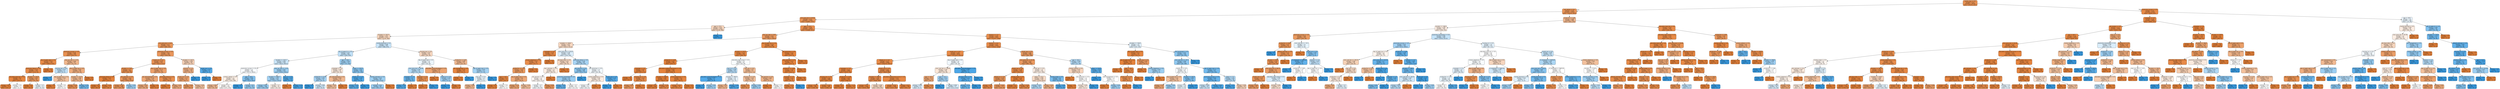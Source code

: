 digraph Tree {
node [shape=box, style="filled, rounded", color="black", fontname="helvetica"] ;
edge [fontname="helvetica"] ;
0 [label="month_may <= 0.5\nentropy = 0.51\nsamples = 18155\nvalue = [25574, 3257]", fillcolor="#e89152"] ;
1 [label="job_retired <= 0.5\nentropy = 0.58\nsamples = 12037\nvalue = [16516, 2622]", fillcolor="#e99558"] ;
0 -> 1 [labeldistance=2.5, labelangle=45, headlabel="True"] ;
2 [label="cons_price_idx <= 93.02\nentropy = 0.55\nsamples = 11447\nvalue = [15864, 2343]", fillcolor="#e99456"] ;
1 -> 2 ;
3 [label="age <= 77.5\nentropy = 0.97\nsamples = 1220\nvalue = [1176, 786]", fillcolor="#f6d5bd"] ;
2 -> 3 ;
4 [label="duration <= 162.5\nentropy = 0.97\nsamples = 1217\nvalue = [1176, 780]", fillcolor="#f6d5bc"] ;
3 -> 4 ;
5 [label="cons_price_idx <= 92.4\nentropy = 0.57\nsamples = 514\nvalue = [690, 107]", fillcolor="#e99558"] ;
4 -> 5 ;
6 [label="poutcome_success <= 0.5\nentropy = 0.48\nsamples = 169\nvalue = [231, 27]", fillcolor="#e89050"] ;
5 -> 6 ;
7 [label="day_of_week_wed <= 0.5\nentropy = 0.35\nsamples = 135\nvalue = [200.0, 14.0]", fillcolor="#e78a47"] ;
6 -> 7 ;
8 [label="poutcome_failure <= 0.5\nentropy = 0.38\nsamples = 119\nvalue = [174, 14]", fillcolor="#e78b49"] ;
7 -> 8 ;
9 [label="education_basic.6y <= 0.5\nentropy = 0.2\nsamples = 77\nvalue = [123, 4]", fillcolor="#e6853f"] ;
8 -> 9 ;
10 [label="entropy = 0.07\nsamples = 74\nvalue = [120, 1]", fillcolor="#e5823b"] ;
9 -> 10 ;
11 [label="entropy = 1.0\nsamples = 3\nvalue = [3, 3]", fillcolor="#ffffff"] ;
9 -> 11 ;
12 [label="duration <= 145.0\nentropy = 0.64\nsamples = 42\nvalue = [51, 10]", fillcolor="#ea9a60"] ;
8 -> 12 ;
13 [label="entropy = 0.0\nsamples = 29\nvalue = [42, 0]", fillcolor="#e58139"] ;
12 -> 13 ;
14 [label="entropy = 1.0\nsamples = 13\nvalue = [9, 10]", fillcolor="#ebf5fc"] ;
12 -> 14 ;
15 [label="entropy = 0.0\nsamples = 16\nvalue = [26, 0]", fillcolor="#e58139"] ;
7 -> 15 ;
16 [label="emp_var_rate <= -3.15\nentropy = 0.88\nsamples = 34\nvalue = [31, 13]", fillcolor="#f0b68c"] ;
6 -> 16 ;
17 [label="housing_yes <= 0.5\nentropy = 0.97\nsamples = 4\nvalue = [2, 3]", fillcolor="#bddef6"] ;
16 -> 17 ;
18 [label="entropy = 0.0\nsamples = 1\nvalue = [0, 2]", fillcolor="#399de5"] ;
17 -> 18 ;
19 [label="day_of_week_tue <= 0.5\nentropy = 0.92\nsamples = 3\nvalue = [2, 1]", fillcolor="#f2c09c"] ;
17 -> 19 ;
20 [label="entropy = 0.0\nsamples = 1\nvalue = [1, 0]", fillcolor="#e58139"] ;
19 -> 20 ;
21 [label="entropy = 1.0\nsamples = 2\nvalue = [1, 1]", fillcolor="#ffffff"] ;
19 -> 21 ;
22 [label="day_of_week_tue <= 0.5\nentropy = 0.82\nsamples = 30\nvalue = [29, 10]", fillcolor="#eeac7d"] ;
16 -> 22 ;
23 [label="duration <= 127.0\nentropy = 0.88\nsamples = 24\nvalue = [23, 10]", fillcolor="#f0b88f"] ;
22 -> 23 ;
24 [label="entropy = 0.54\nsamples = 16\nvalue = [21, 3]", fillcolor="#e99355"] ;
23 -> 24 ;
25 [label="entropy = 0.76\nsamples = 8\nvalue = [2, 7]", fillcolor="#72b9ec"] ;
23 -> 25 ;
26 [label="entropy = 0.0\nsamples = 6\nvalue = [6, 0]", fillcolor="#e58139"] ;
22 -> 26 ;
27 [label="poutcome_success <= 0.5\nentropy = 0.61\nsamples = 345\nvalue = [459, 80]", fillcolor="#ea975c"] ;
5 -> 27 ;
28 [label="month_oct <= 0.5\nentropy = 0.55\nsamples = 317\nvalue = [432.0, 63.0]", fillcolor="#e99356"] ;
27 -> 28 ;
29 [label="duration <= 79.5\nentropy = 0.5\nsamples = 263\nvalue = [361, 45]", fillcolor="#e89152"] ;
28 -> 29 ;
30 [label="poutcome_failure <= 0.5\nentropy = 0.07\nsamples = 73\nvalue = [112, 1]", fillcolor="#e5823b"] ;
29 -> 30 ;
31 [label="entropy = 0.0\nsamples = 56\nvalue = [84, 0]", fillcolor="#e58139"] ;
30 -> 31 ;
32 [label="entropy = 0.22\nsamples = 17\nvalue = [28, 1]", fillcolor="#e68640"] ;
30 -> 32 ;
33 [label="job_unknown <= 0.5\nentropy = 0.61\nsamples = 190\nvalue = [249.0, 44.0]", fillcolor="#ea975c"] ;
29 -> 33 ;
34 [label="entropy = 0.58\nsamples = 188\nvalue = [247, 40]", fillcolor="#e99559"] ;
33 -> 34 ;
35 [label="entropy = 0.92\nsamples = 2\nvalue = [2, 4]", fillcolor="#9ccef2"] ;
33 -> 35 ;
36 [label="day_of_week_mon <= 0.5\nentropy = 0.73\nsamples = 54\nvalue = [71, 18]", fillcolor="#eca16b"] ;
28 -> 36 ;
37 [label="job_self-employed <= 0.5\nentropy = 0.78\nsamples = 43\nvalue = [53, 16]", fillcolor="#eda775"] ;
36 -> 37 ;
38 [label="entropy = 0.81\nsamples = 40\nvalue = [49, 16]", fillcolor="#edaa7a"] ;
37 -> 38 ;
39 [label="entropy = 0.0\nsamples = 3\nvalue = [4, 0]", fillcolor="#e58139"] ;
37 -> 39 ;
40 [label="poutcome_failure <= 0.5\nentropy = 0.47\nsamples = 11\nvalue = [18, 2]", fillcolor="#e88f4f"] ;
36 -> 40 ;
41 [label="entropy = 0.0\nsamples = 7\nvalue = [12, 0]", fillcolor="#e58139"] ;
40 -> 41 ;
42 [label="entropy = 0.81\nsamples = 4\nvalue = [6, 2]", fillcolor="#eeab7b"] ;
40 -> 42 ;
43 [label="duration <= 147.5\nentropy = 0.96\nsamples = 28\nvalue = [27, 17]", fillcolor="#f5d0b6"] ;
27 -> 43 ;
44 [label="previous <= 2.5\nentropy = 0.85\nsamples = 24\nvalue = [26, 10]", fillcolor="#efb185"] ;
43 -> 44 ;
45 [label="month_nov <= 0.5\nentropy = 0.75\nsamples = 23\nvalue = [26, 7]", fillcolor="#eca36e"] ;
44 -> 45 ;
46 [label="entropy = 0.65\nsamples = 17\nvalue = [20, 4]", fillcolor="#ea9a61"] ;
45 -> 46 ;
47 [label="entropy = 0.92\nsamples = 6\nvalue = [6, 3]", fillcolor="#f2c09c"] ;
45 -> 47 ;
48 [label="entropy = 0.0\nsamples = 1\nvalue = [0, 3]", fillcolor="#399de5"] ;
44 -> 48 ;
49 [label="month_nov <= 0.5\nentropy = 0.54\nsamples = 4\nvalue = [1, 7]", fillcolor="#55abe9"] ;
43 -> 49 ;
50 [label="entropy = 0.0\nsamples = 3\nvalue = [0, 7]", fillcolor="#399de5"] ;
49 -> 50 ;
51 [label="entropy = 0.0\nsamples = 1\nvalue = [1, 0]", fillcolor="#e58139"] ;
49 -> 51 ;
52 [label="marital_divorced <= 0.5\nentropy = 0.98\nsamples = 703\nvalue = [486, 673]", fillcolor="#c8e4f8"] ;
4 -> 52 ;
53 [label="day_of_week_fri <= 0.5\nentropy = 0.97\nsamples = 661\nvalue = [436, 639]", fillcolor="#c0e0f7"] ;
52 -> 53 ;
54 [label="duration <= 337.5\nentropy = 0.98\nsamples = 534\nvalue = [363.0, 495.0]", fillcolor="#cae5f8"] ;
53 -> 54 ;
55 [label="poutcome_success <= 0.5\nentropy = 1.0\nsamples = 301\nvalue = [237.0, 246.0]", fillcolor="#f8fbfe"] ;
54 -> 55 ;
56 [label="contact_cellular <= 0.5\nentropy = 1.0\nsamples = 245\nvalue = [216, 188]", fillcolor="#fcefe5"] ;
55 -> 56 ;
57 [label="entropy = 0.89\nsamples = 35\nvalue = [41, 18]", fillcolor="#f0b890"] ;
56 -> 57 ;
58 [label="entropy = 1.0\nsamples = 210\nvalue = [175, 170]", fillcolor="#fefbf9"] ;
56 -> 58 ;
59 [label="age <= 28.5\nentropy = 0.84\nsamples = 56\nvalue = [21.0, 58.0]", fillcolor="#81c0ee"] ;
55 -> 59 ;
60 [label="entropy = 0.0\nsamples = 11\nvalue = [0, 13]", fillcolor="#399de5"] ;
59 -> 60 ;
61 [label="entropy = 0.9\nsamples = 45\nvalue = [21, 45]", fillcolor="#95cbf1"] ;
59 -> 61 ;
62 [label="emp_var_rate <= -2.35\nentropy = 0.92\nsamples = 233\nvalue = [126.0, 249.0]", fillcolor="#9dcff2"] ;
54 -> 62 ;
63 [label="duration <= 946.5\nentropy = 0.93\nsamples = 222\nvalue = [124.0, 234.0]", fillcolor="#a2d1f3"] ;
62 -> 63 ;
64 [label="entropy = 0.91\nsamples = 198\nvalue = [106, 218]", fillcolor="#99cdf2"] ;
63 -> 64 ;
65 [label="entropy = 1.0\nsamples = 24\nvalue = [18, 16]", fillcolor="#fcf1e9"] ;
63 -> 65 ;
66 [label="loan_no <= 0.5\nentropy = 0.52\nsamples = 11\nvalue = [2, 15]", fillcolor="#53aae8"] ;
62 -> 66 ;
67 [label="entropy = 0.0\nsamples = 1\nvalue = [1, 0]", fillcolor="#e58139"] ;
66 -> 67 ;
68 [label="entropy = 0.34\nsamples = 10\nvalue = [1, 15]", fillcolor="#46a4e7"] ;
66 -> 68 ;
69 [label="age <= 26.5\nentropy = 0.92\nsamples = 127\nvalue = [73, 144]", fillcolor="#9dcff2"] ;
53 -> 69 ;
70 [label="campaign <= 1.5\nentropy = 0.99\nsamples = 25\nvalue = [22, 18]", fillcolor="#fae8db"] ;
69 -> 70 ;
71 [label="euribor3m <= 0.79\nentropy = 0.94\nsamples = 12\nvalue = [6, 11]", fillcolor="#a5d2f3"] ;
70 -> 71 ;
72 [label="entropy = 0.0\nsamples = 3\nvalue = [0, 3]", fillcolor="#399de5"] ;
71 -> 72 ;
73 [label="entropy = 0.99\nsamples = 9\nvalue = [6, 8]", fillcolor="#cee6f8"] ;
71 -> 73 ;
74 [label="job_self-employed <= 0.5\nentropy = 0.89\nsamples = 13\nvalue = [16, 7]", fillcolor="#f0b890"] ;
70 -> 74 ;
75 [label="entropy = 0.92\nsamples = 12\nvalue = [14, 7]", fillcolor="#f2c09c"] ;
74 -> 75 ;
76 [label="entropy = 0.0\nsamples = 1\nvalue = [2, 0]", fillcolor="#e58139"] ;
74 -> 76 ;
77 [label="pdays <= 507.0\nentropy = 0.87\nsamples = 102\nvalue = [51, 126]", fillcolor="#89c5f0"] ;
69 -> 77 ;
78 [label="month_nov <= 0.5\nentropy = 0.49\nsamples = 21\nvalue = [4, 33]", fillcolor="#51a9e8"] ;
77 -> 78 ;
79 [label="entropy = 0.55\nsamples = 18\nvalue = [4, 27]", fillcolor="#56ace9"] ;
78 -> 79 ;
80 [label="entropy = 0.0\nsamples = 3\nvalue = [0, 6]", fillcolor="#399de5"] ;
78 -> 80 ;
81 [label="marital_unknown <= 0.5\nentropy = 0.92\nsamples = 81\nvalue = [47.0, 93.0]", fillcolor="#9dcff2"] ;
77 -> 81 ;
82 [label="entropy = 0.92\nsamples = 80\nvalue = [46.0, 93.0]", fillcolor="#9bcdf2"] ;
81 -> 82 ;
83 [label="entropy = 0.0\nsamples = 1\nvalue = [1, 0]", fillcolor="#e58139"] ;
81 -> 83 ;
84 [label="housing_yes <= 0.5\nentropy = 0.97\nsamples = 42\nvalue = [50, 34]", fillcolor="#f7d7c0"] ;
52 -> 84 ;
85 [label="day_of_week_wed <= 0.5\nentropy = 1.0\nsamples = 19\nvalue = [18, 20]", fillcolor="#ebf5fc"] ;
84 -> 85 ;
86 [label="cons_price_idx <= 92.68\nentropy = 0.96\nsamples = 15\nvalue = [11, 18]", fillcolor="#b2d9f5"] ;
85 -> 86 ;
87 [label="campaign <= 2.5\nentropy = 0.7\nsamples = 12\nvalue = [4, 17]", fillcolor="#68b4eb"] ;
86 -> 87 ;
88 [label="entropy = 0.49\nsamples = 11\nvalue = [2, 17]", fillcolor="#50a9e8"] ;
87 -> 88 ;
89 [label="entropy = 0.0\nsamples = 1\nvalue = [2, 0]", fillcolor="#e58139"] ;
87 -> 89 ;
90 [label="campaign <= 4.0\nentropy = 0.54\nsamples = 3\nvalue = [7, 1]", fillcolor="#e99355"] ;
86 -> 90 ;
91 [label="entropy = 0.0\nsamples = 2\nvalue = [7, 0]", fillcolor="#e58139"] ;
90 -> 91 ;
92 [label="entropy = 0.0\nsamples = 1\nvalue = [0, 1]", fillcolor="#399de5"] ;
90 -> 92 ;
93 [label="education_university.degree <= 0.5\nentropy = 0.76\nsamples = 4\nvalue = [7, 2]", fillcolor="#eca572"] ;
85 -> 93 ;
94 [label="entropy = 0.0\nsamples = 2\nvalue = [6, 0]", fillcolor="#e58139"] ;
93 -> 94 ;
95 [label="month_jul <= 0.5\nentropy = 0.92\nsamples = 2\nvalue = [1, 2]", fillcolor="#9ccef2"] ;
93 -> 95 ;
96 [label="entropy = 0.0\nsamples = 1\nvalue = [0, 2]", fillcolor="#399de5"] ;
95 -> 96 ;
97 [label="entropy = 0.0\nsamples = 1\nvalue = [1, 0]", fillcolor="#e58139"] ;
95 -> 97 ;
98 [label="euribor3m <= 0.87\nentropy = 0.89\nsamples = 23\nvalue = [32, 14]", fillcolor="#f0b890"] ;
84 -> 98 ;
99 [label="job_management <= 0.5\nentropy = 0.24\nsamples = 12\nvalue = [25, 1]", fillcolor="#e68641"] ;
98 -> 99 ;
100 [label="entropy = 0.0\nsamples = 11\nvalue = [25, 0]", fillcolor="#e58139"] ;
99 -> 100 ;
101 [label="entropy = 0.0\nsamples = 1\nvalue = [0, 1]", fillcolor="#399de5"] ;
99 -> 101 ;
102 [label="day_of_week_mon <= 0.5\nentropy = 0.93\nsamples = 11\nvalue = [7, 13]", fillcolor="#a4d2f3"] ;
98 -> 102 ;
103 [label="loan_yes <= 0.5\nentropy = 1.0\nsamples = 9\nvalue = [7, 8]", fillcolor="#e6f3fc"] ;
102 -> 103 ;
104 [label="entropy = 0.88\nsamples = 6\nvalue = [7, 3]", fillcolor="#f0b78e"] ;
103 -> 104 ;
105 [label="entropy = 0.0\nsamples = 3\nvalue = [0, 5]", fillcolor="#399de5"] ;
103 -> 105 ;
106 [label="entropy = 0.0\nsamples = 2\nvalue = [0, 5]", fillcolor="#399de5"] ;
102 -> 106 ;
107 [label="entropy = 0.0\nsamples = 3\nvalue = [0, 6]", fillcolor="#399de5"] ;
3 -> 107 ;
108 [label="age <= 27.5\nentropy = 0.46\nsamples = 10227\nvalue = [14688, 1557]", fillcolor="#e88e4e"] ;
2 -> 108 ;
109 [label="emp_var_rate <= 0.65\nentropy = 0.65\nsamples = 724\nvalue = [941.0, 189.0]", fillcolor="#ea9a61"] ;
108 -> 109 ;
110 [label="duration <= 144.0\nentropy = 0.97\nsamples = 239\nvalue = [222.0, 151.0]", fillcolor="#f7d7c0"] ;
109 -> 110 ;
111 [label="campaign <= 2.5\nentropy = 0.34\nsamples = 72\nvalue = [104.0, 7.0]", fillcolor="#e78946"] ;
110 -> 111 ;
112 [label="contact_telephone <= 0.5\nentropy = 0.43\nsamples = 54\nvalue = [72, 7]", fillcolor="#e88d4c"] ;
111 -> 112 ;
113 [label="euribor3m <= 1.39\nentropy = 0.63\nsamples = 30\nvalue = [37, 7]", fillcolor="#ea995e"] ;
112 -> 113 ;
114 [label="age <= 26.5\nentropy = 0.3\nsamples = 13\nvalue = [18, 1]", fillcolor="#e68844"] ;
113 -> 114 ;
115 [label="entropy = 0.0\nsamples = 11\nvalue = [17, 0]", fillcolor="#e58139"] ;
114 -> 115 ;
116 [label="entropy = 1.0\nsamples = 2\nvalue = [1, 1]", fillcolor="#ffffff"] ;
114 -> 116 ;
117 [label="day_of_week_mon <= 0.5\nentropy = 0.8\nsamples = 17\nvalue = [19, 6]", fillcolor="#eda978"] ;
113 -> 117 ;
118 [label="entropy = 0.74\nsamples = 14\nvalue = [15, 4]", fillcolor="#eca36e"] ;
117 -> 118 ;
119 [label="entropy = 0.92\nsamples = 3\nvalue = [4, 2]", fillcolor="#f2c09c"] ;
117 -> 119 ;
120 [label="entropy = 0.0\nsamples = 24\nvalue = [35, 0]", fillcolor="#e58139"] ;
112 -> 120 ;
121 [label="entropy = 0.0\nsamples = 18\nvalue = [32, 0]", fillcolor="#e58139"] ;
111 -> 121 ;
122 [label="cons_price_idx <= 93.22\nentropy = 0.99\nsamples = 167\nvalue = [118, 144]", fillcolor="#dbedfa"] ;
110 -> 122 ;
123 [label="job_blue-collar <= 0.5\nentropy = 0.97\nsamples = 68\nvalue = [60, 41]", fillcolor="#f7d7c0"] ;
122 -> 123 ;
124 [label="loan_unknown <= 0.5\nentropy = 1.0\nsamples = 62\nvalue = [48, 41]", fillcolor="#fbede2"] ;
123 -> 124 ;
125 [label="job_services <= 0.5\nentropy = 1.0\nsamples = 60\nvalue = [44.0, 41.0]", fillcolor="#fdf6f2"] ;
124 -> 125 ;
126 [label="entropy = 1.0\nsamples = 55\nvalue = [38, 40]", fillcolor="#f5fafe"] ;
125 -> 126 ;
127 [label="entropy = 0.59\nsamples = 5\nvalue = [6, 1]", fillcolor="#e9965a"] ;
125 -> 127 ;
128 [label="entropy = 0.0\nsamples = 2\nvalue = [4, 0]", fillcolor="#e58139"] ;
124 -> 128 ;
129 [label="entropy = 0.0\nsamples = 6\nvalue = [12, 0]", fillcolor="#e58139"] ;
123 -> 129 ;
130 [label="poutcome_failure <= 0.5\nentropy = 0.94\nsamples = 99\nvalue = [58, 103]", fillcolor="#a8d4f4"] ;
122 -> 130 ;
131 [label="job_services <= 0.5\nentropy = 0.88\nsamples = 68\nvalue = [32.0, 75.0]", fillcolor="#8dc7f0"] ;
130 -> 131 ;
132 [label="poutcome_nonexistent <= 0.5\nentropy = 0.9\nsamples = 63\nvalue = [32, 68]", fillcolor="#96cbf1"] ;
131 -> 132 ;
133 [label="entropy = 0.65\nsamples = 34\nvalue = [9, 45]", fillcolor="#61b1ea"] ;
132 -> 133 ;
134 [label="entropy = 1.0\nsamples = 29\nvalue = [23, 23]", fillcolor="#ffffff"] ;
132 -> 134 ;
135 [label="entropy = 0.0\nsamples = 5\nvalue = [0, 7]", fillcolor="#399de5"] ;
131 -> 135 ;
136 [label="job_technician <= 0.5\nentropy = 1.0\nsamples = 31\nvalue = [26, 28]", fillcolor="#f1f8fd"] ;
130 -> 136 ;
137 [label="contact_telephone <= 0.5\nentropy = 0.99\nsamples = 26\nvalue = [25, 21]", fillcolor="#fbebdf"] ;
136 -> 137 ;
138 [label="entropy = 1.0\nsamples = 23\nvalue = [20, 21]", fillcolor="#f6fafe"] ;
137 -> 138 ;
139 [label="entropy = 0.0\nsamples = 3\nvalue = [5, 0]", fillcolor="#e58139"] ;
137 -> 139 ;
140 [label="month_aug <= 0.5\nentropy = 0.54\nsamples = 5\nvalue = [1, 7]", fillcolor="#55abe9"] ;
136 -> 140 ;
141 [label="entropy = 0.0\nsamples = 4\nvalue = [0, 7]", fillcolor="#399de5"] ;
140 -> 141 ;
142 [label="entropy = 0.0\nsamples = 1\nvalue = [1, 0]", fillcolor="#e58139"] ;
140 -> 142 ;
143 [label="day_of_week_thu <= 0.5\nentropy = 0.29\nsamples = 485\nvalue = [719, 38]", fillcolor="#e68843"] ;
109 -> 143 ;
144 [label="duration <= 573.5\nentropy = 0.31\nsamples = 391\nvalue = [582, 35]", fillcolor="#e78945"] ;
143 -> 144 ;
145 [label="euribor3m <= 4.91\nentropy = 0.07\nsamples = 349\nvalue = [553, 5]", fillcolor="#e5823b"] ;
144 -> 145 ;
146 [label="campaign <= 2.5\nentropy = 0.25\nsamples = 31\nvalue = [47.0, 2.0]", fillcolor="#e68641"] ;
145 -> 146 ;
147 [label="entropy = 0.0\nsamples = 19\nvalue = [26, 0]", fillcolor="#e58139"] ;
146 -> 147 ;
148 [label="housing_yes <= 0.5\nentropy = 0.43\nsamples = 12\nvalue = [21, 2]", fillcolor="#e78d4c"] ;
146 -> 148 ;
149 [label="entropy = 0.62\nsamples = 7\nvalue = [11, 2]", fillcolor="#ea985d"] ;
148 -> 149 ;
150 [label="entropy = 0.0\nsamples = 5\nvalue = [10, 0]", fillcolor="#e58139"] ;
148 -> 150 ;
151 [label="education_professional.course <= 0.5\nentropy = 0.05\nsamples = 318\nvalue = [506, 3]", fillcolor="#e5823a"] ;
145 -> 151 ;
152 [label="duration <= 508.0\nentropy = 0.02\nsamples = 274\nvalue = [442.0, 1.0]", fillcolor="#e58139"] ;
151 -> 152 ;
153 [label="entropy = 0.0\nsamples = 266\nvalue = [427, 0]", fillcolor="#e58139"] ;
152 -> 153 ;
154 [label="entropy = 0.34\nsamples = 8\nvalue = [15, 1]", fillcolor="#e78946"] ;
152 -> 154 ;
155 [label="contact_telephone <= 0.5\nentropy = 0.2\nsamples = 44\nvalue = [64, 2]", fillcolor="#e6853f"] ;
151 -> 155 ;
156 [label="entropy = 0.25\nsamples = 34\nvalue = [47.0, 2.0]", fillcolor="#e68641"] ;
155 -> 156 ;
157 [label="entropy = 0.0\nsamples = 10\nvalue = [17, 0]", fillcolor="#e58139"] ;
155 -> 157 ;
158 [label="education_high.school <= 0.5\nentropy = 1.0\nsamples = 42\nvalue = [29, 30]", fillcolor="#f8fcfe"] ;
144 -> 158 ;
159 [label="loan_no <= 0.5\nentropy = 0.96\nsamples = 25\nvalue = [14, 23]", fillcolor="#b2d9f5"] ;
158 -> 159 ;
160 [label="education_university.degree <= 0.5\nentropy = 0.5\nsamples = 6\nvalue = [1, 8]", fillcolor="#52a9e8"] ;
159 -> 160 ;
161 [label="entropy = 0.0\nsamples = 4\nvalue = [0, 6]", fillcolor="#399de5"] ;
160 -> 161 ;
162 [label="entropy = 0.92\nsamples = 2\nvalue = [1, 2]", fillcolor="#9ccef2"] ;
160 -> 162 ;
163 [label="duration <= 900.0\nentropy = 1.0\nsamples = 19\nvalue = [13, 15]", fillcolor="#e5f2fc"] ;
159 -> 163 ;
164 [label="entropy = 0.87\nsamples = 12\nvalue = [12, 5]", fillcolor="#f0b58b"] ;
163 -> 164 ;
165 [label="entropy = 0.44\nsamples = 7\nvalue = [1, 10]", fillcolor="#4da7e8"] ;
163 -> 165 ;
166 [label="loan_yes <= 0.5\nentropy = 0.9\nsamples = 17\nvalue = [15.0, 7.0]", fillcolor="#f1bc95"] ;
158 -> 166 ;
167 [label="housing_no <= 0.5\nentropy = 0.92\nsamples = 10\nvalue = [10, 5]", fillcolor="#f2c09c"] ;
166 -> 167 ;
168 [label="entropy = 0.5\nsamples = 5\nvalue = [8, 1]", fillcolor="#e89152"] ;
167 -> 168 ;
169 [label="entropy = 0.92\nsamples = 5\nvalue = [2, 4]", fillcolor="#9ccef2"] ;
167 -> 169 ;
170 [label="job_services <= 0.5\nentropy = 0.86\nsamples = 7\nvalue = [5, 2]", fillcolor="#efb388"] ;
166 -> 170 ;
171 [label="entropy = 0.0\nsamples = 3\nvalue = [3, 0]", fillcolor="#e58139"] ;
170 -> 171 ;
172 [label="entropy = 1.0\nsamples = 4\nvalue = [2, 2]", fillcolor="#ffffff"] ;
170 -> 172 ;
173 [label="job_technician <= 0.5\nentropy = 0.15\nsamples = 94\nvalue = [137, 3]", fillcolor="#e6843d"] ;
143 -> 173 ;
174 [label="loan_unknown <= 0.5\nentropy = 0.17\nsamples = 75\nvalue = [113, 3]", fillcolor="#e6843e"] ;
173 -> 174 ;
175 [label="euribor3m <= 4.96\nentropy = 0.18\nsamples = 72\nvalue = [110, 3]", fillcolor="#e6843e"] ;
174 -> 175 ;
176 [label="campaign <= 5.5\nentropy = 0.31\nsamples = 33\nvalue = [51, 3]", fillcolor="#e78845"] ;
175 -> 176 ;
177 [label="entropy = 0.23\nsamples = 32\nvalue = [51, 2]", fillcolor="#e68641"] ;
176 -> 177 ;
178 [label="entropy = 0.0\nsamples = 1\nvalue = [0, 1]", fillcolor="#399de5"] ;
176 -> 178 ;
179 [label="entropy = 0.0\nsamples = 39\nvalue = [59, 0]", fillcolor="#e58139"] ;
175 -> 179 ;
180 [label="entropy = 0.0\nsamples = 3\nvalue = [3, 0]", fillcolor="#e58139"] ;
174 -> 180 ;
181 [label="entropy = 0.0\nsamples = 19\nvalue = [24, 0]", fillcolor="#e58139"] ;
173 -> 181 ;
182 [label="previous <= 1.5\nentropy = 0.44\nsamples = 9503\nvalue = [13747, 1368]", fillcolor="#e88e4d"] ;
108 -> 182 ;
183 [label="previous <= 0.5\nentropy = 0.41\nsamples = 9324\nvalue = [13612, 1209]", fillcolor="#e78c4b"] ;
182 -> 183 ;
184 [label="month_oct <= 0.5\nentropy = 0.38\nsamples = 8636\nvalue = [12710.0, 1021.0]", fillcolor="#e78b49"] ;
183 -> 184 ;
185 [label="default_no <= 0.5\nentropy = 0.37\nsamples = 8589\nvalue = [12674.0, 982.0]", fillcolor="#e78b48"] ;
184 -> 185 ;
186 [label="campaign <= 7.5\nentropy = 0.25\nsamples = 2009\nvalue = [3070, 136]", fillcolor="#e68742"] ;
185 -> 186 ;
187 [label="housing_yes <= 0.5\nentropy = 0.26\nsamples = 1883\nvalue = [2871, 135]", fillcolor="#e68742"] ;
186 -> 187 ;
188 [label="entropy = 0.24\nsamples = 902\nvalue = [1385, 58]", fillcolor="#e68641"] ;
187 -> 188 ;
189 [label="entropy = 0.28\nsamples = 981\nvalue = [1486, 77]", fillcolor="#e68843"] ;
187 -> 189 ;
190 [label="euribor3m <= 4.96\nentropy = 0.05\nsamples = 126\nvalue = [199, 1]", fillcolor="#e5823a"] ;
186 -> 190 ;
191 [label="entropy = 0.0\nsamples = 92\nvalue = [142, 0]", fillcolor="#e58139"] ;
190 -> 191 ;
192 [label="entropy = 0.13\nsamples = 34\nvalue = [57, 1]", fillcolor="#e5833c"] ;
190 -> 192 ;
193 [label="month_aug <= 0.5\nentropy = 0.41\nsamples = 6580\nvalue = [9604, 846]", fillcolor="#e78c4a"] ;
185 -> 193 ;
194 [label="duration <= 484.5\nentropy = 0.44\nsamples = 4853\nvalue = [6994, 689]", fillcolor="#e88d4d"] ;
193 -> 194 ;
195 [label="entropy = 0.23\nsamples = 4168\nvalue = [6356, 248]", fillcolor="#e68641"] ;
194 -> 195 ;
196 [label="entropy = 0.98\nsamples = 685\nvalue = [638, 441]", fillcolor="#f7d8c2"] ;
194 -> 196 ;
197 [label="education_professional.course <= 0.5\nentropy = 0.31\nsamples = 1727\nvalue = [2610, 157]", fillcolor="#e78945"] ;
193 -> 197 ;
198 [label="entropy = 0.34\nsamples = 1389\nvalue = [2107, 140]", fillcolor="#e78946"] ;
197 -> 198 ;
199 [label="entropy = 0.21\nsamples = 338\nvalue = [503, 17]", fillcolor="#e68540"] ;
197 -> 199 ;
200 [label="day_of_week_wed <= 0.5\nentropy = 1.0\nsamples = 47\nvalue = [36, 39]", fillcolor="#f0f7fd"] ;
184 -> 200 ;
201 [label="cons_conf_idx <= -44.95\nentropy = 0.99\nsamples = 40\nvalue = [35, 28]", fillcolor="#fae6d7"] ;
200 -> 201 ;
202 [label="age <= 32.0\nentropy = 0.77\nsamples = 19\nvalue = [24, 7]", fillcolor="#eda673"] ;
201 -> 202 ;
203 [label="entropy = 0.99\nsamples = 5\nvalue = [4, 5]", fillcolor="#d7ebfa"] ;
202 -> 203 ;
204 [label="entropy = 0.44\nsamples = 14\nvalue = [20, 2]", fillcolor="#e88e4d"] ;
202 -> 204 ;
205 [label="age <= 31.5\nentropy = 0.93\nsamples = 21\nvalue = [11, 21]", fillcolor="#a1d0f3"] ;
201 -> 205 ;
206 [label="entropy = 0.0\nsamples = 4\nvalue = [0, 7]", fillcolor="#399de5"] ;
205 -> 206 ;
207 [label="entropy = 0.99\nsamples = 17\nvalue = [11.0, 14.0]", fillcolor="#d5eaf9"] ;
205 -> 207 ;
208 [label="education_university.degree <= 0.5\nentropy = 0.41\nsamples = 7\nvalue = [1, 11]", fillcolor="#4ba6e7"] ;
200 -> 208 ;
209 [label="job_blue-collar <= 0.5\nentropy = 0.54\nsamples = 5\nvalue = [1, 7]", fillcolor="#55abe9"] ;
208 -> 209 ;
210 [label="entropy = 0.72\nsamples = 4\nvalue = [1, 4]", fillcolor="#6ab6ec"] ;
209 -> 210 ;
211 [label="entropy = 0.0\nsamples = 1\nvalue = [0, 3]", fillcolor="#399de5"] ;
209 -> 211 ;
212 [label="entropy = 0.0\nsamples = 2\nvalue = [0, 4]", fillcolor="#399de5"] ;
208 -> 212 ;
213 [label="month_sep <= 0.5\nentropy = 0.66\nsamples = 688\nvalue = [902, 188]", fillcolor="#ea9b62"] ;
183 -> 213 ;
214 [label="cons_price_idx <= 93.28\nentropy = 0.63\nsamples = 666\nvalue = [891, 170]", fillcolor="#ea995f"] ;
213 -> 214 ;
215 [label="month_nov <= 0.5\nentropy = 0.38\nsamples = 524\nvalue = [764, 61]", fillcolor="#e78b49"] ;
214 -> 215 ;
216 [label="default_no <= 0.5\nentropy = 0.59\nsamples = 223\nvalue = [292, 48]", fillcolor="#e9965a"] ;
215 -> 216 ;
217 [label="entropy = 0.33\nsamples = 46\nvalue = [62, 4]", fillcolor="#e78946"] ;
216 -> 217 ;
218 [label="entropy = 0.64\nsamples = 177\nvalue = [230, 44]", fillcolor="#ea995f"] ;
216 -> 218 ;
219 [label="marital_single <= 0.5\nentropy = 0.18\nsamples = 301\nvalue = [472, 13]", fillcolor="#e6843e"] ;
215 -> 219 ;
220 [label="entropy = 0.1\nsamples = 233\nvalue = [370, 5]", fillcolor="#e5833c"] ;
219 -> 220 ;
221 [label="entropy = 0.38\nsamples = 68\nvalue = [102, 8]", fillcolor="#e78b49"] ;
219 -> 221 ;
222 [label="month_apr <= 0.5\nentropy = 1.0\nsamples = 142\nvalue = [127, 109]", fillcolor="#fbede3"] ;
214 -> 222 ;
223 [label="pdays <= 15.5\nentropy = 0.98\nsamples = 122\nvalue = [119.0, 84.0]", fillcolor="#f7dac5"] ;
222 -> 223 ;
224 [label="entropy = 0.95\nsamples = 55\nvalue = [31, 52]", fillcolor="#afd7f4"] ;
223 -> 224 ;
225 [label="entropy = 0.84\nsamples = 67\nvalue = [88, 32]", fillcolor="#eeaf81"] ;
223 -> 225 ;
226 [label="marital_single <= 0.5\nentropy = 0.8\nsamples = 20\nvalue = [8, 25]", fillcolor="#78bced"] ;
222 -> 226 ;
227 [label="entropy = 0.49\nsamples = 17\nvalue = [3, 25]", fillcolor="#51a9e8"] ;
226 -> 227 ;
228 [label="entropy = 0.0\nsamples = 3\nvalue = [5, 0]", fillcolor="#e58139"] ;
226 -> 228 ;
229 [label="age <= 36.5\nentropy = 0.96\nsamples = 22\nvalue = [11, 18]", fillcolor="#b2d9f5"] ;
213 -> 229 ;
230 [label="contact_cellular <= 0.5\nentropy = 0.97\nsamples = 12\nvalue = [9, 6]", fillcolor="#f6d5bd"] ;
229 -> 230 ;
231 [label="entropy = 0.0\nsamples = 2\nvalue = [3, 0]", fillcolor="#e58139"] ;
230 -> 231 ;
232 [label="job_technician <= 0.5\nentropy = 1.0\nsamples = 10\nvalue = [6, 6]", fillcolor="#ffffff"] ;
230 -> 232 ;
233 [label="entropy = 0.99\nsamples = 9\nvalue = [6, 5]", fillcolor="#fbeade"] ;
232 -> 233 ;
234 [label="entropy = 0.0\nsamples = 1\nvalue = [0, 1]", fillcolor="#399de5"] ;
232 -> 234 ;
235 [label="pdays <= 510.5\nentropy = 0.59\nsamples = 10\nvalue = [2, 12]", fillcolor="#5aade9"] ;
229 -> 235 ;
236 [label="entropy = 0.0\nsamples = 7\nvalue = [0, 10]", fillcolor="#399de5"] ;
235 -> 236 ;
237 [label="job_management <= 0.5\nentropy = 1.0\nsamples = 3\nvalue = [2, 2]", fillcolor="#ffffff"] ;
235 -> 237 ;
238 [label="entropy = 0.0\nsamples = 1\nvalue = [1, 0]", fillcolor="#e58139"] ;
237 -> 238 ;
239 [label="entropy = 0.92\nsamples = 2\nvalue = [1, 2]", fillcolor="#9ccef2"] ;
237 -> 239 ;
240 [label="duration <= 158.0\nentropy = 1.0\nsamples = 179\nvalue = [135, 159]", fillcolor="#e1f0fb"] ;
182 -> 240 ;
241 [label="day_of_week_wed <= 0.5\nentropy = 0.25\nsamples = 43\nvalue = [70, 3]", fillcolor="#e68641"] ;
240 -> 241 ;
242 [label="day_of_week_thu <= 0.5\nentropy = 0.12\nsamples = 35\nvalue = [60, 1]", fillcolor="#e5833c"] ;
241 -> 242 ;
243 [label="entropy = 0.0\nsamples = 26\nvalue = [45, 0]", fillcolor="#e58139"] ;
242 -> 243 ;
244 [label="age <= 36.5\nentropy = 0.34\nsamples = 9\nvalue = [15, 1]", fillcolor="#e78946"] ;
242 -> 244 ;
245 [label="month_mar <= 0.5\nentropy = 0.5\nsamples = 4\nvalue = [8, 1]", fillcolor="#e89152"] ;
244 -> 245 ;
246 [label="entropy = 0.0\nsamples = 3\nvalue = [8, 0]", fillcolor="#e58139"] ;
245 -> 246 ;
247 [label="entropy = 0.0\nsamples = 1\nvalue = [0, 1]", fillcolor="#399de5"] ;
245 -> 247 ;
248 [label="entropy = 0.0\nsamples = 5\nvalue = [7, 0]", fillcolor="#e58139"] ;
244 -> 248 ;
249 [label="month_aug <= 0.5\nentropy = 0.65\nsamples = 8\nvalue = [10, 2]", fillcolor="#ea9a61"] ;
241 -> 249 ;
250 [label="entropy = 0.0\nsamples = 6\nvalue = [9, 0]", fillcolor="#e58139"] ;
249 -> 250 ;
251 [label="contact_telephone <= 0.5\nentropy = 0.92\nsamples = 2\nvalue = [1, 2]", fillcolor="#9ccef2"] ;
249 -> 251 ;
252 [label="entropy = 0.0\nsamples = 1\nvalue = [0, 2]", fillcolor="#399de5"] ;
251 -> 252 ;
253 [label="entropy = 0.0\nsamples = 1\nvalue = [1, 0]", fillcolor="#e58139"] ;
251 -> 253 ;
254 [label="job_housemaid <= 0.5\nentropy = 0.87\nsamples = 136\nvalue = [65, 156]", fillcolor="#8bc6f0"] ;
240 -> 254 ;
255 [label="cons_conf_idx <= -43.7\nentropy = 0.89\nsamples = 132\nvalue = [65, 148]", fillcolor="#90c8f0"] ;
254 -> 255 ;
256 [label="month_oct <= 0.5\nentropy = 1.0\nsamples = 41\nvalue = [31, 32]", fillcolor="#f9fcfe"] ;
255 -> 256 ;
257 [label="day_of_week_thu <= 0.5\nentropy = 0.92\nsamples = 24\nvalue = [24, 12]", fillcolor="#f2c09c"] ;
256 -> 257 ;
258 [label="entropy = 0.76\nsamples = 17\nvalue = [21, 6]", fillcolor="#eca572"] ;
257 -> 258 ;
259 [label="entropy = 0.92\nsamples = 7\nvalue = [3, 6]", fillcolor="#9ccef2"] ;
257 -> 259 ;
260 [label="duration <= 343.5\nentropy = 0.83\nsamples = 17\nvalue = [7, 20]", fillcolor="#7ebfee"] ;
256 -> 260 ;
261 [label="entropy = 1.0\nsamples = 10\nvalue = [7, 8]", fillcolor="#e6f3fc"] ;
260 -> 261 ;
262 [label="entropy = 0.0\nsamples = 7\nvalue = [0, 12]", fillcolor="#399de5"] ;
260 -> 262 ;
263 [label="day_of_week_mon <= 0.5\nentropy = 0.77\nsamples = 91\nvalue = [34, 116]", fillcolor="#73baed"] ;
255 -> 263 ;
264 [label="poutcome_success <= 0.5\nentropy = 0.69\nsamples = 73\nvalue = [22, 96]", fillcolor="#66b3eb"] ;
263 -> 264 ;
265 [label="entropy = 0.98\nsamples = 26\nvalue = [15, 21]", fillcolor="#c6e3f8"] ;
264 -> 265 ;
266 [label="entropy = 0.42\nsamples = 47\nvalue = [7.0, 75.0]", fillcolor="#4ba6e7"] ;
264 -> 266 ;
267 [label="pdays <= 7.5\nentropy = 0.95\nsamples = 18\nvalue = [12, 20]", fillcolor="#b0d8f5"] ;
263 -> 267 ;
268 [label="entropy = 0.37\nsamples = 8\nvalue = [1, 13]", fillcolor="#48a5e7"] ;
267 -> 268 ;
269 [label="entropy = 0.96\nsamples = 10\nvalue = [11, 7]", fillcolor="#f6d1b7"] ;
267 -> 269 ;
270 [label="entropy = 0.0\nsamples = 4\nvalue = [0, 8]", fillcolor="#399de5"] ;
254 -> 270 ;
271 [label="euribor3m <= 1.68\nentropy = 0.88\nsamples = 590\nvalue = [652, 279]", fillcolor="#f0b78e"] ;
1 -> 271 ;
272 [label="duration <= 148.0\nentropy = 0.99\nsamples = 347\nvalue = [296, 250]", fillcolor="#fbebe0"] ;
271 -> 272 ;
273 [label="poutcome_success <= 0.5\nentropy = 0.66\nsamples = 105\nvalue = [142, 29]", fillcolor="#ea9b61"] ;
272 -> 273 ;
274 [label="euribor3m <= 0.64\nentropy = 0.57\nsamples = 93\nvalue = [135, 21]", fillcolor="#e99558"] ;
273 -> 274 ;
275 [label="entropy = 0.0\nsamples = 1\nvalue = [0, 3]", fillcolor="#399de5"] ;
274 -> 275 ;
276 [label="default_unknown <= 0.5\nentropy = 0.52\nsamples = 92\nvalue = [135, 18]", fillcolor="#e89253"] ;
274 -> 276 ;
277 [label="duration <= 93.0\nentropy = 0.54\nsamples = 88\nvalue = [126, 18]", fillcolor="#e99355"] ;
276 -> 277 ;
278 [label="entropy = 0.0\nsamples = 31\nvalue = [48, 0]", fillcolor="#e58139"] ;
277 -> 278 ;
279 [label="cons_price_idx <= 94.11\nentropy = 0.7\nsamples = 57\nvalue = [78, 18]", fillcolor="#eb9e67"] ;
277 -> 279 ;
280 [label="month_mar <= 0.5\nentropy = 0.61\nsamples = 51\nvalue = [74.0, 13.0]", fillcolor="#ea975c"] ;
279 -> 280 ;
281 [label="entropy = 0.64\nsamples = 47\nvalue = [68, 13]", fillcolor="#ea995f"] ;
280 -> 281 ;
282 [label="entropy = 0.0\nsamples = 4\nvalue = [6, 0]", fillcolor="#e58139"] ;
280 -> 282 ;
283 [label="education_high.school <= 0.5\nentropy = 0.99\nsamples = 6\nvalue = [4, 5]", fillcolor="#d7ebfa"] ;
279 -> 283 ;
284 [label="entropy = 0.99\nsamples = 5\nvalue = [4, 3]", fillcolor="#f8e0ce"] ;
283 -> 284 ;
285 [label="entropy = 0.0\nsamples = 1\nvalue = [0, 2]", fillcolor="#399de5"] ;
283 -> 285 ;
286 [label="entropy = 0.0\nsamples = 4\nvalue = [9, 0]", fillcolor="#e58139"] ;
276 -> 286 ;
287 [label="cons_conf_idx <= -33.3\nentropy = 1.0\nsamples = 12\nvalue = [7, 8]", fillcolor="#e6f3fc"] ;
273 -> 287 ;
288 [label="entropy = 0.0\nsamples = 3\nvalue = [4, 0]", fillcolor="#e58139"] ;
287 -> 288 ;
289 [label="month_oct <= 0.5\nentropy = 0.85\nsamples = 9\nvalue = [3, 8]", fillcolor="#83c2ef"] ;
287 -> 289 ;
290 [label="nr_employed <= 5049.85\nentropy = 0.65\nsamples = 6\nvalue = [1, 5]", fillcolor="#61b1ea"] ;
289 -> 290 ;
291 [label="entropy = 0.0\nsamples = 4\nvalue = [0, 4]", fillcolor="#399de5"] ;
290 -> 291 ;
292 [label="euribor3m <= 0.85\nentropy = 1.0\nsamples = 2\nvalue = [1, 1]", fillcolor="#ffffff"] ;
290 -> 292 ;
293 [label="entropy = 0.0\nsamples = 1\nvalue = [1, 0]", fillcolor="#e58139"] ;
292 -> 293 ;
294 [label="entropy = 0.0\nsamples = 1\nvalue = [0, 1]", fillcolor="#399de5"] ;
292 -> 294 ;
295 [label="previous <= 1.5\nentropy = 0.97\nsamples = 3\nvalue = [2, 3]", fillcolor="#bddef6"] ;
289 -> 295 ;
296 [label="day_of_week_thu <= 0.5\nentropy = 1.0\nsamples = 2\nvalue = [2, 2]", fillcolor="#ffffff"] ;
295 -> 296 ;
297 [label="entropy = 0.0\nsamples = 1\nvalue = [2, 0]", fillcolor="#e58139"] ;
296 -> 297 ;
298 [label="entropy = 0.0\nsamples = 1\nvalue = [0, 2]", fillcolor="#399de5"] ;
296 -> 298 ;
299 [label="entropy = 0.0\nsamples = 1\nvalue = [0, 1]", fillcolor="#399de5"] ;
295 -> 299 ;
300 [label="poutcome_nonexistent <= 0.5\nentropy = 0.98\nsamples = 242\nvalue = [154.0, 221.0]", fillcolor="#c3e1f7"] ;
272 -> 300 ;
301 [label="poutcome_success <= 0.5\nentropy = 0.93\nsamples = 105\nvalue = [57.0, 109.0]", fillcolor="#a1d0f3"] ;
300 -> 301 ;
302 [label="day_of_week_tue <= 0.5\nentropy = 1.0\nsamples = 49\nvalue = [41, 37]", fillcolor="#fcf3ec"] ;
301 -> 302 ;
303 [label="cons_conf_idx <= -50.15\nentropy = 0.96\nsamples = 38\nvalue = [38, 24]", fillcolor="#f5d1b6"] ;
302 -> 303 ;
304 [label="entropy = 0.0\nsamples = 1\nvalue = [4, 0]", fillcolor="#e58139"] ;
303 -> 304 ;
305 [label="loan_yes <= 0.5\nentropy = 0.98\nsamples = 37\nvalue = [34, 24]", fillcolor="#f7dac5"] ;
303 -> 305 ;
306 [label="euribor3m <= 0.75\nentropy = 0.99\nsamples = 33\nvalue = [29, 24]", fillcolor="#fbe9dd"] ;
305 -> 306 ;
307 [label="entropy = 0.81\nsamples = 9\nvalue = [12, 4]", fillcolor="#eeab7b"] ;
306 -> 307 ;
308 [label="entropy = 1.0\nsamples = 24\nvalue = [17, 20]", fillcolor="#e1f0fb"] ;
306 -> 308 ;
309 [label="entropy = 0.0\nsamples = 4\nvalue = [5, 0]", fillcolor="#e58139"] ;
305 -> 309 ;
310 [label="cons_price_idx <= 92.29\nentropy = 0.7\nsamples = 11\nvalue = [3, 13]", fillcolor="#67b4eb"] ;
302 -> 310 ;
311 [label="euribor3m <= 0.87\nentropy = 0.92\nsamples = 2\nvalue = [2, 1]", fillcolor="#f2c09c"] ;
310 -> 311 ;
312 [label="entropy = 0.0\nsamples = 1\nvalue = [0, 1]", fillcolor="#399de5"] ;
311 -> 312 ;
313 [label="entropy = 0.0\nsamples = 1\nvalue = [2, 0]", fillcolor="#e58139"] ;
311 -> 313 ;
314 [label="month_aug <= 0.5\nentropy = 0.39\nsamples = 9\nvalue = [1, 12]", fillcolor="#49a5e7"] ;
310 -> 314 ;
315 [label="entropy = 0.0\nsamples = 5\nvalue = [0, 7]", fillcolor="#399de5"] ;
314 -> 315 ;
316 [label="campaign <= 2.5\nentropy = 0.65\nsamples = 4\nvalue = [1, 5]", fillcolor="#61b1ea"] ;
314 -> 316 ;
317 [label="entropy = 0.81\nsamples = 3\nvalue = [1, 3]", fillcolor="#7bbeee"] ;
316 -> 317 ;
318 [label="entropy = 0.0\nsamples = 1\nvalue = [0, 2]", fillcolor="#399de5"] ;
316 -> 318 ;
319 [label="euribor3m <= 0.64\nentropy = 0.68\nsamples = 56\nvalue = [16, 72]", fillcolor="#65b3eb"] ;
301 -> 319 ;
320 [label="entropy = 0.0\nsamples = 1\nvalue = [2, 0]", fillcolor="#e58139"] ;
319 -> 320 ;
321 [label="previous <= 2.5\nentropy = 0.64\nsamples = 55\nvalue = [14.0, 72.0]", fillcolor="#5fb0ea"] ;
319 -> 321 ;
322 [label="duration <= 298.0\nentropy = 0.73\nsamples = 43\nvalue = [14, 54]", fillcolor="#6cb6ec"] ;
321 -> 322 ;
323 [label="cons_conf_idx <= -28.35\nentropy = 0.99\nsamples = 17\nvalue = [12, 16]", fillcolor="#cee6f8"] ;
322 -> 323 ;
324 [label="entropy = 0.96\nsamples = 16\nvalue = [10, 16]", fillcolor="#b5daf5"] ;
323 -> 324 ;
325 [label="entropy = 0.0\nsamples = 1\nvalue = [2, 0]", fillcolor="#e58139"] ;
323 -> 325 ;
326 [label="month_apr <= 0.5\nentropy = 0.29\nsamples = 26\nvalue = [2, 38]", fillcolor="#43a2e6"] ;
322 -> 326 ;
327 [label="entropy = 0.18\nsamples = 23\nvalue = [1, 36]", fillcolor="#3ea0e6"] ;
326 -> 327 ;
328 [label="entropy = 0.92\nsamples = 3\nvalue = [1, 2]", fillcolor="#9ccef2"] ;
326 -> 328 ;
329 [label="entropy = 0.0\nsamples = 12\nvalue = [0, 18]", fillcolor="#399de5"] ;
321 -> 329 ;
330 [label="housing_no <= 0.5\nentropy = 1.0\nsamples = 137\nvalue = [97, 112]", fillcolor="#e4f2fc"] ;
300 -> 330 ;
331 [label="education_basic.6y <= 0.5\nentropy = 1.0\nsamples = 80\nvalue = [62, 62]", fillcolor="#ffffff"] ;
330 -> 331 ;
332 [label="contact_telephone <= 0.5\nentropy = 1.0\nsamples = 73\nvalue = [56, 58]", fillcolor="#f8fcfe"] ;
331 -> 332 ;
333 [label="campaign <= 5.5\nentropy = 1.0\nsamples = 63\nvalue = [46, 54]", fillcolor="#e2f0fb"] ;
332 -> 333 ;
334 [label="euribor3m <= 1.41\nentropy = 1.0\nsamples = 62\nvalue = [46, 52]", fillcolor="#e8f4fc"] ;
333 -> 334 ;
335 [label="entropy = 1.0\nsamples = 54\nvalue = [45, 44]", fillcolor="#fefcfb"] ;
334 -> 335 ;
336 [label="entropy = 0.5\nsamples = 8\nvalue = [1, 8]", fillcolor="#52a9e8"] ;
334 -> 336 ;
337 [label="entropy = 0.0\nsamples = 1\nvalue = [0, 2]", fillcolor="#399de5"] ;
333 -> 337 ;
338 [label="day_of_week_wed <= 0.5\nentropy = 0.86\nsamples = 10\nvalue = [10, 4]", fillcolor="#efb388"] ;
332 -> 338 ;
339 [label="housing_yes <= 0.5\nentropy = 0.47\nsamples = 7\nvalue = [9, 1]", fillcolor="#e88f4f"] ;
338 -> 339 ;
340 [label="entropy = 0.0\nsamples = 1\nvalue = [0, 1]", fillcolor="#399de5"] ;
339 -> 340 ;
341 [label="entropy = 0.0\nsamples = 6\nvalue = [9, 0]", fillcolor="#e58139"] ;
339 -> 341 ;
342 [label="month_apr <= 0.5\nentropy = 0.81\nsamples = 3\nvalue = [1, 3]", fillcolor="#7bbeee"] ;
338 -> 342 ;
343 [label="entropy = 1.0\nsamples = 2\nvalue = [1, 1]", fillcolor="#ffffff"] ;
342 -> 343 ;
344 [label="entropy = 0.0\nsamples = 1\nvalue = [0, 2]", fillcolor="#399de5"] ;
342 -> 344 ;
345 [label="day_of_week_mon <= 0.5\nentropy = 0.97\nsamples = 7\nvalue = [6, 4]", fillcolor="#f6d5bd"] ;
331 -> 345 ;
346 [label="nr_employed <= 5087.65\nentropy = 0.99\nsamples = 5\nvalue = [3, 4]", fillcolor="#cee6f8"] ;
345 -> 346 ;
347 [label="entropy = 0.0\nsamples = 3\nvalue = [0, 4]", fillcolor="#399de5"] ;
346 -> 347 ;
348 [label="entropy = 0.0\nsamples = 2\nvalue = [3, 0]", fillcolor="#e58139"] ;
346 -> 348 ;
349 [label="entropy = 0.0\nsamples = 2\nvalue = [3, 0]", fillcolor="#e58139"] ;
345 -> 349 ;
350 [label="month_oct <= 0.5\nentropy = 0.98\nsamples = 57\nvalue = [35, 50]", fillcolor="#c4e2f7"] ;
330 -> 350 ;
351 [label="nr_employed <= 5049.85\nentropy = 0.95\nsamples = 50\nvalue = [27, 46]", fillcolor="#add7f4"] ;
350 -> 351 ;
352 [label="cons_price_idx <= 92.51\nentropy = 0.85\nsamples = 27\nvalue = [12.0, 31.0]", fillcolor="#86c3ef"] ;
351 -> 352 ;
353 [label="marital_divorced <= 0.5\nentropy = 0.99\nsamples = 5\nvalue = [5, 6]", fillcolor="#deeffb"] ;
352 -> 353 ;
354 [label="entropy = 0.92\nsamples = 4\nvalue = [3, 6]", fillcolor="#9ccef2"] ;
353 -> 354 ;
355 [label="entropy = 0.0\nsamples = 1\nvalue = [2, 0]", fillcolor="#e58139"] ;
353 -> 355 ;
356 [label="marital_divorced <= 0.5\nentropy = 0.76\nsamples = 22\nvalue = [7, 25]", fillcolor="#70b8ec"] ;
352 -> 356 ;
357 [label="entropy = 0.81\nsamples = 21\nvalue = [7, 21]", fillcolor="#7bbeee"] ;
356 -> 357 ;
358 [label="entropy = 0.0\nsamples = 1\nvalue = [0, 4]", fillcolor="#399de5"] ;
356 -> 358 ;
359 [label="nr_employed <= 5087.65\nentropy = 1.0\nsamples = 23\nvalue = [15, 15]", fillcolor="#ffffff"] ;
351 -> 359 ;
360 [label="duration <= 473.0\nentropy = 0.59\nsamples = 11\nvalue = [12, 2]", fillcolor="#e9965a"] ;
359 -> 360 ;
361 [label="entropy = 0.41\nsamples = 9\nvalue = [11, 1]", fillcolor="#e78c4b"] ;
360 -> 361 ;
362 [label="entropy = 1.0\nsamples = 2\nvalue = [1, 1]", fillcolor="#ffffff"] ;
360 -> 362 ;
363 [label="contact_telephone <= 0.5\nentropy = 0.7\nsamples = 12\nvalue = [3, 13]", fillcolor="#67b4eb"] ;
359 -> 363 ;
364 [label="entropy = 0.37\nsamples = 11\nvalue = [1, 13]", fillcolor="#48a5e7"] ;
363 -> 364 ;
365 [label="entropy = 0.0\nsamples = 1\nvalue = [2, 0]", fillcolor="#e58139"] ;
363 -> 365 ;
366 [label="contact_telephone <= 0.5\nentropy = 0.92\nsamples = 7\nvalue = [8, 4]", fillcolor="#f2c09c"] ;
350 -> 366 ;
367 [label="duration <= 1134.0\nentropy = 1.0\nsamples = 5\nvalue = [4, 4]", fillcolor="#ffffff"] ;
366 -> 367 ;
368 [label="default_unknown <= 0.5\nentropy = 0.92\nsamples = 4\nvalue = [2, 4]", fillcolor="#9ccef2"] ;
367 -> 368 ;
369 [label="entropy = 0.97\nsamples = 3\nvalue = [2, 3]", fillcolor="#bddef6"] ;
368 -> 369 ;
370 [label="entropy = 0.0\nsamples = 1\nvalue = [0, 1]", fillcolor="#399de5"] ;
368 -> 370 ;
371 [label="entropy = 0.0\nsamples = 1\nvalue = [2, 0]", fillcolor="#e58139"] ;
367 -> 371 ;
372 [label="entropy = 0.0\nsamples = 2\nvalue = [4, 0]", fillcolor="#e58139"] ;
366 -> 372 ;
373 [label="education_basic.9y <= 0.5\nentropy = 0.39\nsamples = 243\nvalue = [356, 29]", fillcolor="#e78b49"] ;
271 -> 373 ;
374 [label="education_high.school <= 0.5\nentropy = 0.34\nsamples = 210\nvalue = [311, 21]", fillcolor="#e78a46"] ;
373 -> 374 ;
375 [label="education_basic.6y <= 0.5\nentropy = 0.29\nsamples = 176\nvalue = [261, 14]", fillcolor="#e68844"] ;
374 -> 375 ;
376 [label="euribor3m <= 4.96\nentropy = 0.31\nsamples = 157\nvalue = [233, 14]", fillcolor="#e78945"] ;
375 -> 376 ;
377 [label="contact_cellular <= 0.5\nentropy = 0.41\nsamples = 114\nvalue = [159, 14]", fillcolor="#e78c4a"] ;
376 -> 377 ;
378 [label="housing_yes <= 0.5\nentropy = 0.28\nsamples = 42\nvalue = [60, 3]", fillcolor="#e68743"] ;
377 -> 378 ;
379 [label="default_unknown <= 0.5\nentropy = 0.41\nsamples = 23\nvalue = [34, 3]", fillcolor="#e78c4a"] ;
378 -> 379 ;
380 [label="entropy = 0.61\nsamples = 13\nvalue = [17, 3]", fillcolor="#ea975c"] ;
379 -> 380 ;
381 [label="entropy = 0.0\nsamples = 10\nvalue = [17, 0]", fillcolor="#e58139"] ;
379 -> 381 ;
382 [label="entropy = 0.0\nsamples = 19\nvalue = [26, 0]", fillcolor="#e58139"] ;
378 -> 382 ;
383 [label="marital_single <= 0.5\nentropy = 0.47\nsamples = 72\nvalue = [99, 11]", fillcolor="#e88f4f"] ;
377 -> 383 ;
384 [label="loan_yes <= 0.5\nentropy = 0.5\nsamples = 63\nvalue = [88, 11]", fillcolor="#e89152"] ;
383 -> 384 ;
385 [label="entropy = 0.53\nsamples = 53\nvalue = [73, 10]", fillcolor="#e99254"] ;
384 -> 385 ;
386 [label="entropy = 0.34\nsamples = 10\nvalue = [15, 1]", fillcolor="#e78946"] ;
384 -> 386 ;
387 [label="entropy = 0.0\nsamples = 9\nvalue = [11, 0]", fillcolor="#e58139"] ;
383 -> 387 ;
388 [label="entropy = 0.0\nsamples = 43\nvalue = [74, 0]", fillcolor="#e58139"] ;
376 -> 388 ;
389 [label="entropy = 0.0\nsamples = 19\nvalue = [28, 0]", fillcolor="#e58139"] ;
375 -> 389 ;
390 [label="cons_price_idx <= 93.68\nentropy = 0.54\nsamples = 34\nvalue = [50, 7]", fillcolor="#e99355"] ;
374 -> 390 ;
391 [label="loan_unknown <= 0.5\nentropy = 0.76\nsamples = 17\nvalue = [21, 6]", fillcolor="#eca572"] ;
390 -> 391 ;
392 [label="loan_yes <= 0.5\nentropy = 0.78\nsamples = 16\nvalue = [20, 6]", fillcolor="#eda774"] ;
391 -> 392 ;
393 [label="marital_married <= 0.5\nentropy = 0.83\nsamples = 14\nvalue = [17, 6]", fillcolor="#eead7f"] ;
392 -> 393 ;
394 [label="entropy = 0.0\nsamples = 1\nvalue = [0, 1]", fillcolor="#399de5"] ;
393 -> 394 ;
395 [label="day_of_week_thu <= 0.5\nentropy = 0.77\nsamples = 13\nvalue = [17, 5]", fillcolor="#eda673"] ;
393 -> 395 ;
396 [label="entropy = 0.52\nsamples = 10\nvalue = [15, 2]", fillcolor="#e89253"] ;
395 -> 396 ;
397 [label="entropy = 0.97\nsamples = 3\nvalue = [2, 3]", fillcolor="#bddef6"] ;
395 -> 397 ;
398 [label="entropy = 0.0\nsamples = 2\nvalue = [3, 0]", fillcolor="#e58139"] ;
392 -> 398 ;
399 [label="entropy = 0.0\nsamples = 1\nvalue = [1, 0]", fillcolor="#e58139"] ;
391 -> 399 ;
400 [label="housing_no <= 0.5\nentropy = 0.21\nsamples = 17\nvalue = [29, 1]", fillcolor="#e68540"] ;
390 -> 400 ;
401 [label="default_unknown <= 0.5\nentropy = 0.32\nsamples = 9\nvalue = [16, 1]", fillcolor="#e78945"] ;
400 -> 401 ;
402 [label="entropy = 0.0\nsamples = 4\nvalue = [5, 0]", fillcolor="#e58139"] ;
401 -> 402 ;
403 [label="age <= 54.5\nentropy = 0.41\nsamples = 5\nvalue = [11, 1]", fillcolor="#e78c4b"] ;
401 -> 403 ;
404 [label="entropy = 0.0\nsamples = 2\nvalue = [5, 0]", fillcolor="#e58139"] ;
403 -> 404 ;
405 [label="duration <= 730.5\nentropy = 0.59\nsamples = 3\nvalue = [6, 1]", fillcolor="#e9965a"] ;
403 -> 405 ;
406 [label="entropy = 0.0\nsamples = 2\nvalue = [6, 0]", fillcolor="#e58139"] ;
405 -> 406 ;
407 [label="entropy = 0.0\nsamples = 1\nvalue = [0, 1]", fillcolor="#399de5"] ;
405 -> 407 ;
408 [label="entropy = 0.0\nsamples = 8\nvalue = [13, 0]", fillcolor="#e58139"] ;
400 -> 408 ;
409 [label="euribor3m <= 4.96\nentropy = 0.61\nsamples = 33\nvalue = [45, 8]", fillcolor="#ea975c"] ;
373 -> 409 ;
410 [label="marital_married <= 0.5\nentropy = 0.25\nsamples = 14\nvalue = [23, 1]", fillcolor="#e68642"] ;
409 -> 410 ;
411 [label="euribor3m <= 4.28\nentropy = 0.59\nsamples = 4\nvalue = [6, 1]", fillcolor="#e9965a"] ;
410 -> 411 ;
412 [label="entropy = 0.0\nsamples = 3\nvalue = [6, 0]", fillcolor="#e58139"] ;
411 -> 412 ;
413 [label="entropy = 0.0\nsamples = 1\nvalue = [0, 1]", fillcolor="#399de5"] ;
411 -> 413 ;
414 [label="entropy = 0.0\nsamples = 10\nvalue = [17, 0]", fillcolor="#e58139"] ;
410 -> 414 ;
415 [label="contact_cellular <= 0.5\nentropy = 0.8\nsamples = 19\nvalue = [22, 7]", fillcolor="#eda978"] ;
409 -> 415 ;
416 [label="age <= 50.5\nentropy = 0.65\nsamples = 3\nvalue = [1, 5]", fillcolor="#61b1ea"] ;
415 -> 416 ;
417 [label="entropy = 0.0\nsamples = 1\nvalue = [1, 0]", fillcolor="#e58139"] ;
416 -> 417 ;
418 [label="entropy = 0.0\nsamples = 2\nvalue = [0, 5]", fillcolor="#399de5"] ;
416 -> 418 ;
419 [label="duration <= 629.0\nentropy = 0.43\nsamples = 16\nvalue = [21, 2]", fillcolor="#e78d4c"] ;
415 -> 419 ;
420 [label="entropy = 0.0\nsamples = 13\nvalue = [20, 0]", fillcolor="#e58139"] ;
419 -> 420 ;
421 [label="duration <= 799.0\nentropy = 0.92\nsamples = 3\nvalue = [1, 2]", fillcolor="#9ccef2"] ;
419 -> 421 ;
422 [label="entropy = 0.0\nsamples = 1\nvalue = [0, 1]", fillcolor="#399de5"] ;
421 -> 422 ;
423 [label="euribor3m <= 4.96\nentropy = 1.0\nsamples = 2\nvalue = [1, 1]", fillcolor="#ffffff"] ;
421 -> 423 ;
424 [label="entropy = 0.0\nsamples = 1\nvalue = [0, 1]", fillcolor="#399de5"] ;
423 -> 424 ;
425 [label="entropy = 0.0\nsamples = 1\nvalue = [1, 0]", fillcolor="#e58139"] ;
423 -> 425 ;
426 [label="poutcome_success <= 0.5\nentropy = 0.35\nsamples = 6118\nvalue = [9058, 635]", fillcolor="#e78a47"] ;
0 -> 426 [labeldistance=2.5, labelangle=-45, headlabel="False"] ;
427 [label="campaign <= 5.5\nentropy = 0.32\nsamples = 6018\nvalue = [8983, 551]", fillcolor="#e78945"] ;
426 -> 427 ;
428 [label="job_student <= 0.5\nentropy = 0.33\nsamples = 5558\nvalue = [8290, 534]", fillcolor="#e78946"] ;
427 -> 428 ;
429 [label="age <= 60.5\nentropy = 0.32\nsamples = 5479\nvalue = [8200, 507]", fillcolor="#e78945"] ;
428 -> 429 ;
430 [label="cons_price_idx <= 93.94\nentropy = 0.32\nsamples = 5461\nvalue = [8180, 495]", fillcolor="#e78945"] ;
429 -> 430 ;
431 [label="euribor3m <= 0.97\nentropy = 0.43\nsamples = 2339\nvalue = [3370, 330]", fillcolor="#e88d4c"] ;
430 -> 431 ;
432 [label="marital_single <= 0.5\nentropy = 1.0\nsamples = 44\nvalue = [36, 33]", fillcolor="#fdf5ef"] ;
431 -> 432 ;
433 [label="job_unknown <= 0.5\nentropy = 0.99\nsamples = 31\nvalue = [27.0, 22.0]", fillcolor="#fae8da"] ;
432 -> 433 ;
434 [label="contact_telephone <= 0.5\nentropy = 1.0\nsamples = 30\nvalue = [25, 22]", fillcolor="#fcf0e7"] ;
433 -> 434 ;
435 [label="entropy = 0.99\nsamples = 20\nvalue = [15, 19]", fillcolor="#d5eafa"] ;
434 -> 435 ;
436 [label="entropy = 0.78\nsamples = 10\nvalue = [10, 3]", fillcolor="#eda774"] ;
434 -> 436 ;
437 [label="entropy = 0.0\nsamples = 1\nvalue = [2, 0]", fillcolor="#e58139"] ;
433 -> 437 ;
438 [label="campaign <= 1.5\nentropy = 0.99\nsamples = 13\nvalue = [9, 11]", fillcolor="#dbedfa"] ;
432 -> 438 ;
439 [label="contact_telephone <= 0.5\nentropy = 0.92\nsamples = 7\nvalue = [8, 4]", fillcolor="#f2c09c"] ;
438 -> 439 ;
440 [label="entropy = 0.99\nsamples = 6\nvalue = [5, 4]", fillcolor="#fae6d7"] ;
439 -> 440 ;
441 [label="entropy = 0.0\nsamples = 1\nvalue = [3, 0]", fillcolor="#e58139"] ;
439 -> 441 ;
442 [label="duration <= 527.0\nentropy = 0.54\nsamples = 6\nvalue = [1, 7]", fillcolor="#55abe9"] ;
438 -> 442 ;
443 [label="entropy = 0.0\nsamples = 5\nvalue = [0, 7]", fillcolor="#399de5"] ;
442 -> 443 ;
444 [label="entropy = 0.0\nsamples = 1\nvalue = [1, 0]", fillcolor="#e58139"] ;
442 -> 444 ;
445 [label="contact_telephone <= 0.5\nentropy = 0.41\nsamples = 2295\nvalue = [3334, 297]", fillcolor="#e78c4b"] ;
431 -> 445 ;
446 [label="duration <= 393.5\nentropy = 0.42\nsamples = 2132\nvalue = [3099, 285]", fillcolor="#e78d4b"] ;
445 -> 446 ;
447 [label="job_blue-collar <= 0.5\nentropy = 0.11\nsamples = 1725\nvalue = [2715, 41]", fillcolor="#e5833c"] ;
446 -> 447 ;
448 [label="entropy = 0.13\nsamples = 1126\nvalue = [1756, 32]", fillcolor="#e5833d"] ;
447 -> 448 ;
449 [label="entropy = 0.08\nsamples = 599\nvalue = [959, 9]", fillcolor="#e5823b"] ;
447 -> 449 ;
450 [label="duration <= 538.0\nentropy = 0.96\nsamples = 407\nvalue = [384.0, 244.0]", fillcolor="#f6d1b7"] ;
446 -> 450 ;
451 [label="entropy = 0.71\nsamples = 170\nvalue = [222, 54]", fillcolor="#eba069"] ;
450 -> 451 ;
452 [label="entropy = 1.0\nsamples = 237\nvalue = [162, 190]", fillcolor="#e2f1fb"] ;
450 -> 452 ;
453 [label="education_basic.9y <= 0.5\nentropy = 0.28\nsamples = 163\nvalue = [235, 12]", fillcolor="#e68743"] ;
445 -> 453 ;
454 [label="day_of_week_tue <= 0.5\nentropy = 0.31\nsamples = 123\nvalue = [169, 10]", fillcolor="#e78845"] ;
453 -> 454 ;
455 [label="entropy = 0.36\nsamples = 102\nvalue = [138, 10]", fillcolor="#e78a47"] ;
454 -> 455 ;
456 [label="entropy = 0.0\nsamples = 21\nvalue = [31, 0]", fillcolor="#e58139"] ;
454 -> 456 ;
457 [label="campaign <= 4.5\nentropy = 0.19\nsamples = 40\nvalue = [66, 2]", fillcolor="#e6853f"] ;
453 -> 457 ;
458 [label="entropy = 0.0\nsamples = 35\nvalue = [57, 0]", fillcolor="#e58139"] ;
457 -> 458 ;
459 [label="entropy = 0.68\nsamples = 5\nvalue = [9, 2]", fillcolor="#eb9d65"] ;
457 -> 459 ;
460 [label="education_professional.course <= 0.5\nentropy = 0.21\nsamples = 3122\nvalue = [4810, 165]", fillcolor="#e68540"] ;
430 -> 460 ;
461 [label="euribor3m <= 4.86\nentropy = 0.22\nsamples = 2760\nvalue = [4243, 152]", fillcolor="#e68640"] ;
460 -> 461 ;
462 [label="job_unknown <= 0.5\nentropy = 0.17\nsamples = 1778\nvalue = [2767, 74]", fillcolor="#e6843e"] ;
461 -> 462 ;
463 [label="education_high.school <= 0.5\nentropy = 0.18\nsamples = 1754\nvalue = [2723, 74]", fillcolor="#e6843e"] ;
462 -> 463 ;
464 [label="entropy = 0.2\nsamples = 1295\nvalue = [1982, 62]", fillcolor="#e6853f"] ;
463 -> 464 ;
465 [label="entropy = 0.12\nsamples = 459\nvalue = [741, 12]", fillcolor="#e5833c"] ;
463 -> 465 ;
466 [label="entropy = 0.0\nsamples = 24\nvalue = [44, 0]", fillcolor="#e58139"] ;
462 -> 466 ;
467 [label="job_technician <= 0.5\nentropy = 0.29\nsamples = 982\nvalue = [1476, 78]", fillcolor="#e68843"] ;
461 -> 467 ;
468 [label="job_admin. <= 0.5\nentropy = 0.28\nsamples = 909\nvalue = [1374, 69]", fillcolor="#e68743"] ;
467 -> 468 ;
469 [label="entropy = 0.23\nsamples = 686\nvalue = [1055, 41]", fillcolor="#e68641"] ;
468 -> 469 ;
470 [label="entropy = 0.4\nsamples = 223\nvalue = [319, 28]", fillcolor="#e78c4a"] ;
468 -> 470 ;
471 [label="duration <= 801.0\nentropy = 0.41\nsamples = 73\nvalue = [102, 9]", fillcolor="#e78c4a"] ;
467 -> 471 ;
472 [label="entropy = 0.08\nsamples = 65\nvalue = [95, 1]", fillcolor="#e5823b"] ;
471 -> 472 ;
473 [label="entropy = 1.0\nsamples = 8\nvalue = [7, 8]", fillcolor="#e6f3fc"] ;
471 -> 473 ;
474 [label="day_of_week_mon <= 0.5\nentropy = 0.15\nsamples = 362\nvalue = [567, 13]", fillcolor="#e6843e"] ;
460 -> 474 ;
475 [label="job_housemaid <= 0.5\nentropy = 0.18\nsamples = 294\nvalue = [460, 13]", fillcolor="#e6853f"] ;
474 -> 475 ;
476 [label="campaign <= 3.5\nentropy = 0.15\nsamples = 290\nvalue = [456, 10]", fillcolor="#e6843d"] ;
475 -> 476 ;
477 [label="entropy = 0.13\nsamples = 266\nvalue = [426, 8]", fillcolor="#e5833d"] ;
476 -> 477 ;
478 [label="entropy = 0.34\nsamples = 24\nvalue = [30, 2]", fillcolor="#e78946"] ;
476 -> 478 ;
479 [label="housing_yes <= 0.5\nentropy = 0.99\nsamples = 4\nvalue = [4, 3]", fillcolor="#f8e0ce"] ;
475 -> 479 ;
480 [label="entropy = 0.0\nsamples = 3\nvalue = [4, 0]", fillcolor="#e58139"] ;
479 -> 480 ;
481 [label="entropy = 0.0\nsamples = 1\nvalue = [0, 3]", fillcolor="#399de5"] ;
479 -> 481 ;
482 [label="entropy = 0.0\nsamples = 68\nvalue = [107, 0]", fillcolor="#e58139"] ;
474 -> 482 ;
483 [label="contact_telephone <= 0.5\nentropy = 0.95\nsamples = 18\nvalue = [20, 12]", fillcolor="#f5cdb0"] ;
429 -> 483 ;
484 [label="job_technician <= 0.5\nentropy = 0.92\nsamples = 17\nvalue = [20, 10]", fillcolor="#f2c09c"] ;
483 -> 484 ;
485 [label="marital_single <= 0.5\nentropy = 0.83\nsamples = 16\nvalue = [20, 7]", fillcolor="#eead7e"] ;
484 -> 485 ;
486 [label="euribor3m <= 1.31\nentropy = 0.92\nsamples = 13\nvalue = [14, 7]", fillcolor="#f2c09c"] ;
485 -> 486 ;
487 [label="loan_no <= 0.5\nentropy = 0.83\nsamples = 12\nvalue = [14, 5]", fillcolor="#eeae80"] ;
486 -> 487 ;
488 [label="entropy = 0.0\nsamples = 3\nvalue = [4, 0]", fillcolor="#e58139"] ;
487 -> 488 ;
489 [label="entropy = 0.92\nsamples = 9\nvalue = [10, 5]", fillcolor="#f2c09c"] ;
487 -> 489 ;
490 [label="entropy = 0.0\nsamples = 1\nvalue = [0, 2]", fillcolor="#399de5"] ;
486 -> 490 ;
491 [label="entropy = 0.0\nsamples = 3\nvalue = [6, 0]", fillcolor="#e58139"] ;
485 -> 491 ;
492 [label="entropy = 0.0\nsamples = 1\nvalue = [0, 3]", fillcolor="#399de5"] ;
484 -> 492 ;
493 [label="entropy = 0.0\nsamples = 1\nvalue = [0, 2]", fillcolor="#399de5"] ;
483 -> 493 ;
494 [label="loan_no <= 0.5\nentropy = 0.78\nsamples = 79\nvalue = [90, 27]", fillcolor="#eda774"] ;
428 -> 494 ;
495 [label="poutcome_nonexistent <= 0.5\nentropy = 0.99\nsamples = 17\nvalue = [13, 16]", fillcolor="#daedfa"] ;
494 -> 495 ;
496 [label="entropy = 0.0\nsamples = 2\nvalue = [5, 0]", fillcolor="#e58139"] ;
495 -> 496 ;
497 [label="euribor3m <= 1.31\nentropy = 0.92\nsamples = 15\nvalue = [8, 16]", fillcolor="#9ccef2"] ;
495 -> 497 ;
498 [label="housing_no <= 0.5\nentropy = 0.37\nsamples = 6\nvalue = [1, 13]", fillcolor="#48a5e7"] ;
497 -> 498 ;
499 [label="entropy = 0.0\nsamples = 3\nvalue = [0, 7]", fillcolor="#399de5"] ;
498 -> 499 ;
500 [label="duration <= 605.0\nentropy = 0.59\nsamples = 3\nvalue = [1, 6]", fillcolor="#5aade9"] ;
498 -> 500 ;
501 [label="entropy = 0.0\nsamples = 1\nvalue = [1, 0]", fillcolor="#e58139"] ;
500 -> 501 ;
502 [label="entropy = 0.0\nsamples = 2\nvalue = [0, 6]", fillcolor="#399de5"] ;
500 -> 502 ;
503 [label="euribor3m <= 1.33\nentropy = 0.88\nsamples = 9\nvalue = [7, 3]", fillcolor="#f0b78e"] ;
497 -> 503 ;
504 [label="entropy = 0.0\nsamples = 1\nvalue = [1, 0]", fillcolor="#e58139"] ;
503 -> 504 ;
505 [label="day_of_week_tue <= 0.5\nentropy = 0.92\nsamples = 8\nvalue = [6, 3]", fillcolor="#f2c09c"] ;
503 -> 505 ;
506 [label="education_university.degree <= 0.5\nentropy = 0.95\nsamples = 7\nvalue = [5, 3]", fillcolor="#f5cdb0"] ;
505 -> 506 ;
507 [label="entropy = 0.97\nsamples = 5\nvalue = [2, 3]", fillcolor="#bddef6"] ;
506 -> 507 ;
508 [label="entropy = 0.0\nsamples = 2\nvalue = [3, 0]", fillcolor="#e58139"] ;
506 -> 508 ;
509 [label="entropy = 0.0\nsamples = 1\nvalue = [1, 0]", fillcolor="#e58139"] ;
505 -> 509 ;
510 [label="housing_no <= 0.5\nentropy = 0.54\nsamples = 62\nvalue = [77, 11]", fillcolor="#e99355"] ;
494 -> 510 ;
511 [label="default_no <= 0.5\nentropy = 0.81\nsamples = 31\nvalue = [33, 11]", fillcolor="#eeab7b"] ;
510 -> 511 ;
512 [label="entropy = 0.0\nsamples = 6\nvalue = [8, 0]", fillcolor="#e58139"] ;
511 -> 512 ;
513 [label="contact_cellular <= 0.5\nentropy = 0.89\nsamples = 25\nvalue = [25, 11]", fillcolor="#f0b890"] ;
511 -> 513 ;
514 [label="emp_var_rate <= -0.35\nentropy = 1.0\nsamples = 2\nvalue = [1, 1]", fillcolor="#ffffff"] ;
513 -> 514 ;
515 [label="entropy = 0.0\nsamples = 1\nvalue = [1, 0]", fillcolor="#e58139"] ;
514 -> 515 ;
516 [label="entropy = 0.0\nsamples = 1\nvalue = [0, 1]", fillcolor="#399de5"] ;
514 -> 516 ;
517 [label="duration <= 165.5\nentropy = 0.87\nsamples = 23\nvalue = [24, 10]", fillcolor="#f0b58b"] ;
513 -> 517 ;
518 [label="entropy = 0.0\nsamples = 10\nvalue = [12, 0]", fillcolor="#e58139"] ;
517 -> 518 ;
519 [label="euribor3m <= 0.96\nentropy = 0.99\nsamples = 13\nvalue = [12, 10]", fillcolor="#fbeade"] ;
517 -> 519 ;
520 [label="entropy = 0.0\nsamples = 2\nvalue = [0, 7]", fillcolor="#399de5"] ;
519 -> 520 ;
521 [label="entropy = 0.72\nsamples = 11\nvalue = [12, 3]", fillcolor="#eca06a"] ;
519 -> 521 ;
522 [label="entropy = 0.0\nsamples = 31\nvalue = [44, 0]", fillcolor="#e58139"] ;
510 -> 522 ;
523 [label="campaign <= 7.5\nentropy = 0.16\nsamples = 460\nvalue = [693, 17]", fillcolor="#e6843e"] ;
427 -> 523 ;
524 [label="duration <= 395.0\nentropy = 0.21\nsamples = 257\nvalue = [388, 13]", fillcolor="#e68540"] ;
523 -> 524 ;
525 [label="entropy = 0.0\nsamples = 217\nvalue = [341, 0]", fillcolor="#e58139"] ;
524 -> 525 ;
526 [label="duration <= 796.5\nentropy = 0.75\nsamples = 40\nvalue = [47, 13]", fillcolor="#eca470"] ;
524 -> 526 ;
527 [label="job_admin. <= 0.5\nentropy = 0.61\nsamples = 36\nvalue = [46, 8]", fillcolor="#ea975b"] ;
526 -> 527 ;
528 [label="education_high.school <= 0.5\nentropy = 0.37\nsamples = 29\nvalue = [40, 3]", fillcolor="#e78a48"] ;
527 -> 528 ;
529 [label="entropy = 0.0\nsamples = 23\nvalue = [35, 0]", fillcolor="#e58139"] ;
528 -> 529 ;
530 [label="marital_married <= 0.5\nentropy = 0.95\nsamples = 6\nvalue = [5, 3]", fillcolor="#f5cdb0"] ;
528 -> 530 ;
531 [label="marital_divorced <= 0.5\nentropy = 1.0\nsamples = 2\nvalue = [1, 1]", fillcolor="#ffffff"] ;
530 -> 531 ;
532 [label="entropy = 0.0\nsamples = 1\nvalue = [1, 0]", fillcolor="#e58139"] ;
531 -> 532 ;
533 [label="entropy = 0.0\nsamples = 1\nvalue = [0, 1]", fillcolor="#399de5"] ;
531 -> 533 ;
534 [label="loan_yes <= 0.5\nentropy = 0.92\nsamples = 4\nvalue = [4, 2]", fillcolor="#f2c09c"] ;
530 -> 534 ;
535 [label="entropy = 0.97\nsamples = 3\nvalue = [3, 2]", fillcolor="#f6d5bd"] ;
534 -> 535 ;
536 [label="entropy = 0.0\nsamples = 1\nvalue = [1, 0]", fillcolor="#e58139"] ;
534 -> 536 ;
537 [label="poutcome_nonexistent <= 0.5\nentropy = 0.99\nsamples = 7\nvalue = [6, 5]", fillcolor="#fbeade"] ;
527 -> 537 ;
538 [label="entropy = 0.0\nsamples = 1\nvalue = [3, 0]", fillcolor="#e58139"] ;
537 -> 538 ;
539 [label="marital_married <= 0.5\nentropy = 0.95\nsamples = 6\nvalue = [3, 5]", fillcolor="#b0d8f5"] ;
537 -> 539 ;
540 [label="entropy = 0.0\nsamples = 1\nvalue = [1, 0]", fillcolor="#e58139"] ;
539 -> 540 ;
541 [label="day_of_week_tue <= 0.5\nentropy = 0.86\nsamples = 5\nvalue = [2, 5]", fillcolor="#88c4ef"] ;
539 -> 541 ;
542 [label="entropy = 0.92\nsamples = 4\nvalue = [2, 4]", fillcolor="#9ccef2"] ;
541 -> 542 ;
543 [label="entropy = 0.0\nsamples = 1\nvalue = [0, 1]", fillcolor="#399de5"] ;
541 -> 543 ;
544 [label="default_no <= 0.5\nentropy = 0.65\nsamples = 4\nvalue = [1, 5]", fillcolor="#61b1ea"] ;
526 -> 544 ;
545 [label="entropy = 0.0\nsamples = 3\nvalue = [0, 5]", fillcolor="#399de5"] ;
544 -> 545 ;
546 [label="entropy = 0.0\nsamples = 1\nvalue = [1, 0]", fillcolor="#e58139"] ;
544 -> 546 ;
547 [label="duration <= 538.0\nentropy = 0.1\nsamples = 203\nvalue = [305, 4]", fillcolor="#e5833c"] ;
523 -> 547 ;
548 [label="entropy = 0.0\nsamples = 189\nvalue = [288, 0]", fillcolor="#e58139"] ;
547 -> 548 ;
549 [label="day_of_week_wed <= 0.5\nentropy = 0.7\nsamples = 14\nvalue = [17, 4]", fillcolor="#eb9f68"] ;
547 -> 549 ;
550 [label="day_of_week_thu <= 0.5\nentropy = 0.86\nsamples = 11\nvalue = [10, 4]", fillcolor="#efb388"] ;
549 -> 550 ;
551 [label="default_no <= 0.5\nentropy = 1.0\nsamples = 7\nvalue = [4, 4]", fillcolor="#ffffff"] ;
550 -> 551 ;
552 [label="entropy = 0.0\nsamples = 2\nvalue = [0, 2]", fillcolor="#399de5"] ;
551 -> 552 ;
553 [label="contact_telephone <= 0.5\nentropy = 0.92\nsamples = 5\nvalue = [4, 2]", fillcolor="#f2c09c"] ;
551 -> 553 ;
554 [label="housing_no <= 0.5\nentropy = 0.92\nsamples = 2\nvalue = [2, 1]", fillcolor="#f2c09c"] ;
553 -> 554 ;
555 [label="entropy = 0.0\nsamples = 1\nvalue = [0, 1]", fillcolor="#399de5"] ;
554 -> 555 ;
556 [label="entropy = 0.0\nsamples = 1\nvalue = [2, 0]", fillcolor="#e58139"] ;
554 -> 556 ;
557 [label="day_of_week_mon <= 0.5\nentropy = 0.92\nsamples = 3\nvalue = [2, 1]", fillcolor="#f2c09c"] ;
553 -> 557 ;
558 [label="entropy = 1.0\nsamples = 2\nvalue = [1, 1]", fillcolor="#ffffff"] ;
557 -> 558 ;
559 [label="entropy = 0.0\nsamples = 1\nvalue = [1, 0]", fillcolor="#e58139"] ;
557 -> 559 ;
560 [label="entropy = 0.0\nsamples = 4\nvalue = [6, 0]", fillcolor="#e58139"] ;
550 -> 560 ;
561 [label="entropy = 0.0\nsamples = 3\nvalue = [7, 0]", fillcolor="#e58139"] ;
549 -> 561 ;
562 [label="age <= 49.5\nentropy = 1.0\nsamples = 100\nvalue = [75, 84]", fillcolor="#eaf4fc"] ;
426 -> 562 ;
563 [label="marital_divorced <= 0.5\nentropy = 0.99\nsamples = 76\nvalue = [64, 54]", fillcolor="#fbebe0"] ;
562 -> 563 ;
564 [label="cons_price_idx <= 93.38\nentropy = 1.0\nsamples = 75\nvalue = [63, 54]", fillcolor="#fbede3"] ;
563 -> 564 ;
565 [label="job_blue-collar <= 0.5\nentropy = 0.97\nsamples = 57\nvalue = [54, 36]", fillcolor="#f6d5bd"] ;
564 -> 565 ;
566 [label="housing_no <= 0.5\nentropy = 1.0\nsamples = 36\nvalue = [28.0, 30.0]", fillcolor="#f2f8fd"] ;
565 -> 566 ;
567 [label="job_unemployed <= 0.5\nentropy = 0.89\nsamples = 20\nvalue = [18, 8]", fillcolor="#f1b991"] ;
566 -> 567 ;
568 [label="day_of_week_wed <= 0.5\nentropy = 0.83\nsamples = 18\nvalue = [17, 6]", fillcolor="#eead7f"] ;
567 -> 568 ;
569 [label="day_of_week_tue <= 0.5\nentropy = 0.5\nsamples = 14\nvalue = [16, 2]", fillcolor="#e89152"] ;
568 -> 569 ;
570 [label="entropy = 0.68\nsamples = 9\nvalue = [9, 2]", fillcolor="#eb9d65"] ;
569 -> 570 ;
571 [label="entropy = 0.0\nsamples = 5\nvalue = [7, 0]", fillcolor="#e58139"] ;
569 -> 571 ;
572 [label="marital_single <= 0.5\nentropy = 0.72\nsamples = 4\nvalue = [1, 4]", fillcolor="#6ab6ec"] ;
568 -> 572 ;
573 [label="entropy = 0.0\nsamples = 3\nvalue = [0, 4]", fillcolor="#399de5"] ;
572 -> 573 ;
574 [label="entropy = 0.0\nsamples = 1\nvalue = [1, 0]", fillcolor="#e58139"] ;
572 -> 574 ;
575 [label="day_of_week_mon <= 0.5\nentropy = 0.92\nsamples = 2\nvalue = [1, 2]", fillcolor="#9ccef2"] ;
567 -> 575 ;
576 [label="entropy = 0.0\nsamples = 1\nvalue = [1, 0]", fillcolor="#e58139"] ;
575 -> 576 ;
577 [label="entropy = 0.0\nsamples = 1\nvalue = [0, 2]", fillcolor="#399de5"] ;
575 -> 577 ;
578 [label="campaign <= 3.5\nentropy = 0.9\nsamples = 16\nvalue = [10, 22]", fillcolor="#93caf1"] ;
566 -> 578 ;
579 [label="marital_single <= 0.5\nentropy = 0.62\nsamples = 13\nvalue = [4, 22]", fillcolor="#5dafea"] ;
578 -> 579 ;
580 [label="day_of_week_thu <= 0.5\nentropy = 0.95\nsamples = 6\nvalue = [3, 5]", fillcolor="#b0d8f5"] ;
579 -> 580 ;
581 [label="entropy = 0.86\nsamples = 5\nvalue = [2, 5]", fillcolor="#88c4ef"] ;
580 -> 581 ;
582 [label="entropy = 0.0\nsamples = 1\nvalue = [1, 0]", fillcolor="#e58139"] ;
580 -> 582 ;
583 [label="day_of_week_fri <= 0.5\nentropy = 0.31\nsamples = 7\nvalue = [1, 17]", fillcolor="#45a3e7"] ;
579 -> 583 ;
584 [label="entropy = 0.35\nsamples = 5\nvalue = [1, 14]", fillcolor="#47a4e7"] ;
583 -> 584 ;
585 [label="entropy = 0.0\nsamples = 2\nvalue = [0, 3]", fillcolor="#399de5"] ;
583 -> 585 ;
586 [label="entropy = 0.0\nsamples = 3\nvalue = [6, 0]", fillcolor="#e58139"] ;
578 -> 586 ;
587 [label="contact_cellular <= 0.5\nentropy = 0.7\nsamples = 21\nvalue = [26, 6]", fillcolor="#eb9e67"] ;
565 -> 587 ;
588 [label="entropy = 0.0\nsamples = 1\nvalue = [3, 0]", fillcolor="#e58139"] ;
587 -> 588 ;
589 [label="education_basic.9y <= 0.5\nentropy = 0.74\nsamples = 20\nvalue = [23, 6]", fillcolor="#eca26d"] ;
587 -> 589 ;
590 [label="loan_no <= 0.5\nentropy = 0.99\nsamples = 8\nvalue = [6, 5]", fillcolor="#fbeade"] ;
589 -> 590 ;
591 [label="entropy = 0.0\nsamples = 1\nvalue = [0, 2]", fillcolor="#399de5"] ;
590 -> 591 ;
592 [label="default_no <= 0.5\nentropy = 0.92\nsamples = 7\nvalue = [6, 3]", fillcolor="#f2c09c"] ;
590 -> 592 ;
593 [label="entropy = 0.81\nsamples = 3\nvalue = [1, 3]", fillcolor="#7bbeee"] ;
592 -> 593 ;
594 [label="entropy = 0.0\nsamples = 4\nvalue = [5, 0]", fillcolor="#e58139"] ;
592 -> 594 ;
595 [label="day_of_week_tue <= 0.5\nentropy = 0.31\nsamples = 12\nvalue = [17, 1]", fillcolor="#e78845"] ;
589 -> 595 ;
596 [label="entropy = 0.0\nsamples = 8\nvalue = [12, 0]", fillcolor="#e58139"] ;
595 -> 596 ;
597 [label="housing_no <= 0.5\nentropy = 0.65\nsamples = 4\nvalue = [5, 1]", fillcolor="#ea9a61"] ;
595 -> 597 ;
598 [label="entropy = 0.0\nsamples = 2\nvalue = [4, 0]", fillcolor="#e58139"] ;
597 -> 598 ;
599 [label="entropy = 1.0\nsamples = 2\nvalue = [1, 1]", fillcolor="#ffffff"] ;
597 -> 599 ;
600 [label="job_management <= 0.5\nentropy = 0.92\nsamples = 18\nvalue = [9, 18]", fillcolor="#9ccef2"] ;
564 -> 600 ;
601 [label="contact_cellular <= 0.5\nentropy = 0.89\nsamples = 17\nvalue = [8, 18]", fillcolor="#91c9f1"] ;
600 -> 601 ;
602 [label="entropy = 0.0\nsamples = 2\nvalue = [0, 5]", fillcolor="#399de5"] ;
601 -> 602 ;
603 [label="previous <= 2.5\nentropy = 0.96\nsamples = 15\nvalue = [8, 13]", fillcolor="#b3d9f5"] ;
601 -> 603 ;
604 [label="day_of_week_fri <= 0.5\nentropy = 0.92\nsamples = 8\nvalue = [8, 4]", fillcolor="#f2c09c"] ;
603 -> 604 ;
605 [label="day_of_week_tue <= 0.5\nentropy = 0.72\nsamples = 7\nvalue = [8, 2]", fillcolor="#eca06a"] ;
604 -> 605 ;
606 [label="entropy = 0.65\nsamples = 4\nvalue = [5, 1]", fillcolor="#ea9a61"] ;
605 -> 606 ;
607 [label="entropy = 0.81\nsamples = 3\nvalue = [3, 1]", fillcolor="#eeab7b"] ;
605 -> 607 ;
608 [label="entropy = 0.0\nsamples = 1\nvalue = [0, 2]", fillcolor="#399de5"] ;
604 -> 608 ;
609 [label="entropy = 0.0\nsamples = 7\nvalue = [0, 9]", fillcolor="#399de5"] ;
603 -> 609 ;
610 [label="entropy = 0.0\nsamples = 1\nvalue = [1, 0]", fillcolor="#e58139"] ;
600 -> 610 ;
611 [label="entropy = 0.0\nsamples = 1\nvalue = [1, 0]", fillcolor="#e58139"] ;
563 -> 611 ;
612 [label="day_of_week_fri <= 0.5\nentropy = 0.84\nsamples = 24\nvalue = [11, 30]", fillcolor="#82c1ef"] ;
562 -> 612 ;
613 [label="duration <= 130.0\nentropy = 0.74\nsamples = 22\nvalue = [8, 30]", fillcolor="#6eb7ec"] ;
612 -> 613 ;
614 [label="entropy = 0.0\nsamples = 2\nvalue = [2, 0]", fillcolor="#e58139"] ;
613 -> 614 ;
615 [label="default_unknown <= 0.5\nentropy = 0.65\nsamples = 20\nvalue = [6, 30]", fillcolor="#61b1ea"] ;
613 -> 615 ;
616 [label="housing_no <= 0.5\nentropy = 0.59\nsamples = 19\nvalue = [5, 30]", fillcolor="#5aade9"] ;
615 -> 616 ;
617 [label="marital_single <= 0.5\nentropy = 0.7\nsamples = 12\nvalue = [4, 17]", fillcolor="#68b4eb"] ;
616 -> 617 ;
618 [label="job_retired <= 0.5\nentropy = 0.61\nsamples = 11\nvalue = [3, 17]", fillcolor="#5caeea"] ;
617 -> 618 ;
619 [label="entropy = 0.0\nsamples = 5\nvalue = [0, 8]", fillcolor="#399de5"] ;
618 -> 619 ;
620 [label="day_of_week_tue <= 0.5\nentropy = 0.81\nsamples = 6\nvalue = [3, 9]", fillcolor="#7bbeee"] ;
618 -> 620 ;
621 [label="entropy = 0.85\nsamples = 5\nvalue = [3, 8]", fillcolor="#83c2ef"] ;
620 -> 621 ;
622 [label="entropy = 0.0\nsamples = 1\nvalue = [0, 1]", fillcolor="#399de5"] ;
620 -> 622 ;
623 [label="entropy = 0.0\nsamples = 1\nvalue = [1, 0]", fillcolor="#e58139"] ;
617 -> 623 ;
624 [label="age <= 52.0\nentropy = 0.37\nsamples = 7\nvalue = [1, 13]", fillcolor="#48a5e7"] ;
616 -> 624 ;
625 [label="cons_price_idx <= 93.38\nentropy = 0.92\nsamples = 2\nvalue = [1, 2]", fillcolor="#9ccef2"] ;
624 -> 625 ;
626 [label="entropy = 0.0\nsamples = 1\nvalue = [0, 2]", fillcolor="#399de5"] ;
625 -> 626 ;
627 [label="entropy = 0.0\nsamples = 1\nvalue = [1, 0]", fillcolor="#e58139"] ;
625 -> 627 ;
628 [label="entropy = 0.0\nsamples = 5\nvalue = [0, 11]", fillcolor="#399de5"] ;
624 -> 628 ;
629 [label="entropy = 0.0\nsamples = 1\nvalue = [1, 0]", fillcolor="#e58139"] ;
615 -> 629 ;
630 [label="entropy = 0.0\nsamples = 2\nvalue = [3, 0]", fillcolor="#e58139"] ;
612 -> 630 ;
}